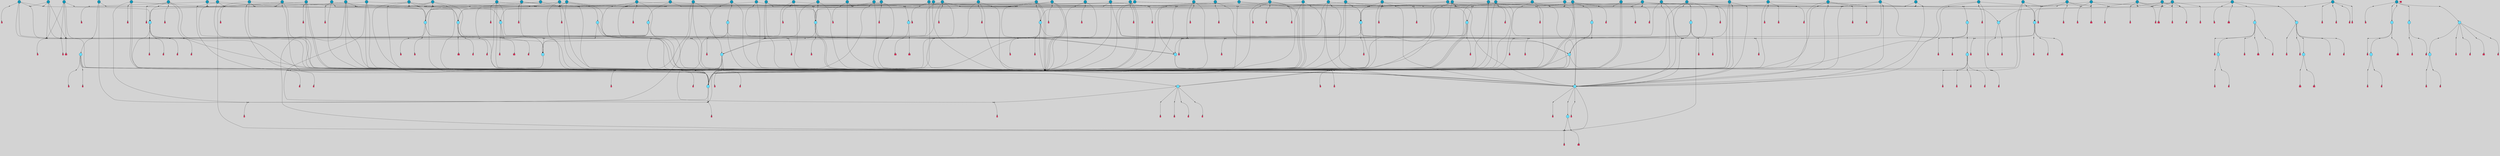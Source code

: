 // File exported with GEGELATI v1.3.1
// On the 2024-04-08 17:51:04
// With the File::TPGGraphDotExporter
digraph{
	graph[pad = "0.212, 0.055" bgcolor = lightgray]
	node[shape=circle style = filled label = ""]
		T3 [fillcolor="#66ddff"]
		T7 [fillcolor="#66ddff"]
		T9 [fillcolor="#66ddff"]
		T11 [fillcolor="#66ddff"]
		T27 [fillcolor="#66ddff"]
		T90 [fillcolor="#66ddff"]
		T111 [fillcolor="#66ddff"]
		T129 [fillcolor="#66ddff"]
		T150 [fillcolor="#1199bb"]
		T159 [fillcolor="#66ddff"]
		T193 [fillcolor="#66ddff"]
		T215 [fillcolor="#66ddff"]
		T255 [fillcolor="#66ddff"]
		T321 [fillcolor="#66ddff"]
		T322 [fillcolor="#1199bb"]
		T426 [fillcolor="#66ddff"]
		T116 [fillcolor="#1199bb"]
		T506 [fillcolor="#66ddff"]
		T522 [fillcolor="#66ddff"]
		T547 [fillcolor="#1199bb"]
		T570 [fillcolor="#1199bb"]
		T583 [fillcolor="#66ddff"]
		T593 [fillcolor="#66ddff"]
		T606 [fillcolor="#1199bb"]
		T615 [fillcolor="#1199bb"]
		T628 [fillcolor="#1199bb"]
		T640 [fillcolor="#1199bb"]
		T658 [fillcolor="#66ddff"]
		T690 [fillcolor="#66ddff"]
		T693 [fillcolor="#1199bb"]
		T695 [fillcolor="#1199bb"]
		T696 [fillcolor="#1199bb"]
		T613 [fillcolor="#1199bb"]
		T699 [fillcolor="#1199bb"]
		T700 [fillcolor="#1199bb"]
		T703 [fillcolor="#1199bb"]
		T704 [fillcolor="#1199bb"]
		T706 [fillcolor="#1199bb"]
		T708 [fillcolor="#66ddff"]
		T777 [fillcolor="#66ddff"]
		T533 [fillcolor="#1199bb"]
		T791 [fillcolor="#1199bb"]
		T815 [fillcolor="#1199bb"]
		T817 [fillcolor="#1199bb"]
		T818 [fillcolor="#1199bb"]
		T819 [fillcolor="#1199bb"]
		T820 [fillcolor="#1199bb"]
		T821 [fillcolor="#1199bb"]
		T822 [fillcolor="#1199bb"]
		T826 [fillcolor="#1199bb"]
		T827 [fillcolor="#66ddff"]
		T828 [fillcolor="#66ddff"]
		T829 [fillcolor="#66ddff"]
		T830 [fillcolor="#66ddff"]
		T831 [fillcolor="#66ddff"]
		T832 [fillcolor="#1199bb"]
		T833 [fillcolor="#66ddff"]
		T834 [fillcolor="#1199bb"]
		T655 [fillcolor="#1199bb"]
		T837 [fillcolor="#1199bb"]
		T839 [fillcolor="#1199bb"]
		T842 [fillcolor="#1199bb"]
		T844 [fillcolor="#1199bb"]
		T848 [fillcolor="#66ddff"]
		T851 [fillcolor="#1199bb"]
		T852 [fillcolor="#1199bb"]
		T853 [fillcolor="#1199bb"]
		T855 [fillcolor="#1199bb"]
		T857 [fillcolor="#1199bb"]
		T858 [fillcolor="#1199bb"]
		T859 [fillcolor="#1199bb"]
		T861 [fillcolor="#1199bb"]
		T862 [fillcolor="#1199bb"]
		T863 [fillcolor="#1199bb"]
		T864 [fillcolor="#1199bb"]
		T865 [fillcolor="#1199bb"]
		T866 [fillcolor="#1199bb"]
		T867 [fillcolor="#1199bb"]
		T868 [fillcolor="#1199bb"]
		T869 [fillcolor="#1199bb"]
		T870 [fillcolor="#1199bb"]
		T871 [fillcolor="#1199bb"]
		T872 [fillcolor="#1199bb"]
		T873 [fillcolor="#1199bb"]
		T874 [fillcolor="#1199bb"]
		T875 [fillcolor="#1199bb"]
		T877 [fillcolor="#1199bb"]
		T887 [fillcolor="#66ddff"]
		T888 [fillcolor="#66ddff"]
		T889 [fillcolor="#66ddff"]
		T890 [fillcolor="#66ddff"]
		T891 [fillcolor="#1199bb"]
		T892 [fillcolor="#66ddff"]
		T893 [fillcolor="#66ddff"]
		T894 [fillcolor="#66ddff"]
		T897 [fillcolor="#1199bb"]
		T899 [fillcolor="#1199bb"]
		T901 [fillcolor="#1199bb"]
		T903 [fillcolor="#1199bb"]
		T904 [fillcolor="#1199bb"]
		T905 [fillcolor="#1199bb"]
		T907 [fillcolor="#1199bb"]
		T909 [fillcolor="#1199bb"]
		T912 [fillcolor="#1199bb"]
		T913 [fillcolor="#1199bb"]
		T752 [fillcolor="#1199bb"]
		T914 [fillcolor="#1199bb"]
		T915 [fillcolor="#1199bb"]
		T916 [fillcolor="#1199bb"]
		T917 [fillcolor="#1199bb"]
		T918 [fillcolor="#1199bb"]
		T919 [fillcolor="#1199bb"]
		P12991 [fillcolor="#cccccc" shape=point] //6|
		I12991 [shape=box style=invis label="6|1&2|6#1|7&#92;n10|7&2|0#1|5&#92;n9|4&0|1#2|2&#92;n8|6&0|0#1|0&#92;n"]
		P12991 -> I12991[style=invis]
		A9173 [fillcolor="#ff3366" shape=box margin=0.03 width=0 height=0 label="3"]
		T3 -> P12991 -> A9173
		P12992 [fillcolor="#cccccc" shape=point] //3|
		I12992 [shape=box style=invis label="7|6&2|4#0|2&#92;n10|3&2|7#1|4&#92;n11|6&0|4#0|1&#92;n7|1&0|0#2|6&#92;n7|6&0|3#2|6&#92;n4|0&2|6#0|1&#92;n4|4&2|5#0|2&#92;n4|6&0|4#2|7&#92;n10|0&2|3#1|5&#92;n2|6&0|5#0|2&#92;n1|0&2|3#0|7&#92;n1|6&2|0#0|5&#92;n6|2&0|1#0|7&#92;n9|2&0|3#2|7&#92;n5|3&0|6#0|6&#92;n1|7&2|5#2|3&#92;n8|1&2|7#0|6&#92;n1|0&2|5#2|1&#92;n7|1&2|2#2|5&#92;n7|4&2|6#0|3&#92;n"]
		P12992 -> I12992[style=invis]
		A9174 [fillcolor="#ff3366" shape=box margin=0.03 width=0 height=0 label="4"]
		T3 -> P12992 -> A9174
		P12993 [fillcolor="#cccccc" shape=point] //-3|
		I12993 [shape=box style=invis label="1|6&2|7#0|7&#92;n10|2&0|7#1|3&#92;n9|6&2|7#2|2&#92;n5|3&0|7#0|7&#92;n1|6&2|3#0|0&#92;n2|3&2|3#2|2&#92;n5|1&2|6#0|6&#92;n"]
		P12993 -> I12993[style=invis]
		A9175 [fillcolor="#ff3366" shape=box margin=0.03 width=0 height=0 label="7"]
		T7 -> P12993 -> A9175
		P12994 [fillcolor="#cccccc" shape=point] //5|
		I12994 [shape=box style=invis label="0|5&2|3#0|1&#92;n0|6&2|1#2|4&#92;n6|2&2|6#0|7&#92;n7|4&0|3#0|1&#92;n5|4&0|7#1|6&#92;n9|1&0|5#2|2&#92;n6|3&2|3#1|7&#92;n11|7&2|4#1|6&#92;n2|5&0|1#0|0&#92;n4|7&0|0#0|2&#92;n6|2&0|6#0|0&#92;n2|1&2|6#2|4&#92;n10|0&2|0#1|0&#92;n6|6&2|4#0|6&#92;n"]
		P12994 -> I12994[style=invis]
		A9176 [fillcolor="#ff3366" shape=box margin=0.03 width=0 height=0 label="8"]
		T7 -> P12994 -> A9176
		P12995 [fillcolor="#cccccc" shape=point] //-6|
		I12995 [shape=box style=invis label="11|1&0|7#2|0&#92;n10|4&0|1#1|0&#92;n4|3&2|4#2|1&#92;n0|5&2|0#0|0&#92;n6|1&0|0#0|3&#92;n8|2&2|0#0|4&#92;n11|4&2|0#1|6&#92;n7|0&2|6#2|3&#92;n5|3&2|6#2|0&#92;n2|0&2|0#0|4&#92;n"]
		P12995 -> I12995[style=invis]
		A9177 [fillcolor="#ff3366" shape=box margin=0.03 width=0 height=0 label="9"]
		T9 -> P12995 -> A9177
		P12996 [fillcolor="#cccccc" shape=point] //2|
		I12996 [shape=box style=invis label="6|3&2|7#1|4&#92;n8|6&0|0#2|5&#92;n2|1&0|2#0|3&#92;n8|7&0|6#0|4&#92;n2|1&2|0#0|1&#92;n0|0&2|2#2|3&#92;n6|6&0|7#2|1&#92;n6|1&0|7#2|6&#92;n5|4&2|7#0|4&#92;n0|3&0|4#2|0&#92;n11|0&2|0#2|5&#92;n4|5&2|5#2|4&#92;n5|7&0|6#0|4&#92;n9|7&2|5#0|3&#92;n5|4&2|1#0|3&#92;n5|3&0|1#1|7&#92;n0|4&0|3#2|5&#92;n"]
		P12996 -> I12996[style=invis]
		A9178 [fillcolor="#ff3366" shape=box margin=0.03 width=0 height=0 label="10"]
		T9 -> P12996 -> A9178
		P12997 [fillcolor="#cccccc" shape=point] //6|
		I12997 [shape=box style=invis label="3|0&2|7#2|2&#92;n3|2&0|4#2|5&#92;n5|1&0|2#1|0&#92;n8|7&0|1#2|0&#92;n8|5&0|3#0|6&#92;n0|2&0|2#2|3&#92;n1|5&2|5#0|5&#92;n5|6&0|6#0|7&#92;n6|7&0|0#2|6&#92;n1|2&2|3#0|0&#92;n7|7&2|3#0|4&#92;n0|7&2|7#0|6&#92;n1|0&2|2#2|7&#92;n4|4&0|1#0|0&#92;n"]
		P12997 -> I12997[style=invis]
		A9179 [fillcolor="#ff3366" shape=box margin=0.03 width=0 height=0 label="11"]
		T11 -> P12997 -> A9179
		P12998 [fillcolor="#cccccc" shape=point] //-4|
		I12998 [shape=box style=invis label="4|1&0|4#2|6&#92;n1|2&2|2#2|0&#92;n1|2&2|0#0|6&#92;n8|4&2|3#2|5&#92;n5|5&2|1#1|0&#92;n"]
		P12998 -> I12998[style=invis]
		A9180 [fillcolor="#ff3366" shape=box margin=0.03 width=0 height=0 label="12"]
		T11 -> P12998 -> A9180
		P12999 [fillcolor="#cccccc" shape=point] //2|
		I12999 [shape=box style=invis label="9|1&2|3#0|1&#92;n5|2&2|0#2|4&#92;n3|6&2|5#2|7&#92;n7|0&2|5#0|4&#92;n1|2&0|3#0|5&#92;n7|3&2|7#0|0&#92;n"]
		P12999 -> I12999[style=invis]
		A9181 [fillcolor="#ff3366" shape=box margin=0.03 width=0 height=0 label="2"]
		T27 -> P12999 -> A9181
		P13000 [fillcolor="#cccccc" shape=point] //-6|
		I13000 [shape=box style=invis label="7|5&0|4#0|4&#92;n11|0&2|5#2|1&#92;n"]
		P13000 -> I13000[style=invis]
		A9182 [fillcolor="#ff3366" shape=box margin=0.03 width=0 height=0 label="3"]
		T27 -> P13000 -> A9182
		T27 -> P12992
		P13001 [fillcolor="#cccccc" shape=point] //0|
		I13001 [shape=box style=invis label="2|5&0|1#0|6&#92;n6|1&2|2#2|7&#92;n8|0&0|3#1|4&#92;n4|3&2|5#2|4&#92;n8|1&2|4#0|0&#92;n6|6&0|1#2|6&#92;n11|7&2|4#2|5&#92;n6|2&2|4#0|2&#92;n8|5&2|4#2|4&#92;n2|1&2|1#2|2&#92;n2|7&2|5#2|6&#92;n9|7&0|5#0|4&#92;n1|2&0|5#2|6&#92;n4|2&2|3#2|7&#92;n3|3&2|1#0|2&#92;n"]
		P13001 -> I13001[style=invis]
		A9183 [fillcolor="#ff3366" shape=box margin=0.03 width=0 height=0 label="5"]
		T27 -> P13001 -> A9183
		P13002 [fillcolor="#cccccc" shape=point] //0|
		I13002 [shape=box style=invis label="4|0&0|3#2|7&#92;n10|2&0|3#1|7&#92;n3|5&0|2#0|3&#92;n4|5&0|0#2|1&#92;n10|7&2|0#1|2&#92;n5|3&2|3#1|6&#92;n9|5&2|0#0|4&#92;n5|4&2|7#0|2&#92;n10|3&2|7#1|4&#92;n7|2&0|1#2|6&#92;n8|6&0|5#0|5&#92;n8|7&2|3#0|5&#92;n2|6&2|4#0|0&#92;n"]
		P13002 -> I13002[style=invis]
		A9184 [fillcolor="#ff3366" shape=box margin=0.03 width=0 height=0 label="5"]
		T27 -> P13002 -> A9184
		P13003 [fillcolor="#cccccc" shape=point] //-2|
		I13003 [shape=box style=invis label="8|4&2|1#2|5&#92;n4|1&0|7#2|1&#92;n5|7&2|3#2|2&#92;n10|4&2|5#1|7&#92;n10|0&2|6#1|3&#92;n4|5&2|7#0|6&#92;n9|5&2|4#0|4&#92;n2|4&0|5#0|7&#92;n11|1&2|4#2|6&#92;n5|6&0|7#1|2&#92;n2|7&2|7#2|6&#92;n5|2&0|5#1|5&#92;n3|0&0|6#0|2&#92;n4|0&0|4#2|4&#92;n4|4&2|6#0|7&#92;n10|6&2|0#1|4&#92;n9|7&0|3#1|4&#92;n1|4&2|6#0|3&#92;n11|5&2|6#0|3&#92;n0|3&0|5#0|1&#92;n"]
		P13003 -> I13003[style=invis]
		A9185 [fillcolor="#ff3366" shape=box margin=0.03 width=0 height=0 label="13"]
		T90 -> P13003 -> A9185
		P13004 [fillcolor="#cccccc" shape=point] //4|
		I13004 [shape=box style=invis label="7|1&2|6#1|3&#92;n10|1&0|3#1|6&#92;n8|5&2|3#2|1&#92;n11|5&0|0#2|6&#92;n4|1&0|6#0|0&#92;n11|1&0|2#0|3&#92;n2|0&2|1#0|7&#92;n"]
		P13004 -> I13004[style=invis]
		A9186 [fillcolor="#ff3366" shape=box margin=0.03 width=0 height=0 label="2"]
		T90 -> P13004 -> A9186
		P13005 [fillcolor="#cccccc" shape=point] //7|
		I13005 [shape=box style=invis label="10|3&0|1#1|4&#92;n4|6&0|0#0|2&#92;n4|5&0|6#0|0&#92;n4|3&0|6#2|1&#92;n7|0&0|3#1|2&#92;n4|7&0|6#0|5&#92;n7|6&0|7#0|6&#92;n6|6&0|0#0|3&#92;n11|1&0|4#2|5&#92;n10|2&0|3#1|2&#92;n"]
		P13005 -> I13005[style=invis]
		A9187 [fillcolor="#ff3366" shape=box margin=0.03 width=0 height=0 label="4"]
		T90 -> P13005 -> A9187
		P13006 [fillcolor="#cccccc" shape=point] //-3|
		I13006 [shape=box style=invis label="8|1&2|3#0|5&#92;n0|6&0|5#0|5&#92;n3|7&2|1#0|6&#92;n3|5&0|1#0|0&#92;n9|5&2|0#0|4&#92;n3|5&0|2#0|3&#92;n10|6&2|4#1|0&#92;n9|4&2|7#2|6&#92;n1|7&2|5#2|2&#92;n"]
		P13006 -> I13006[style=invis]
		A9188 [fillcolor="#ff3366" shape=box margin=0.03 width=0 height=0 label="5"]
		T90 -> P13006 -> A9188
		P13007 [fillcolor="#cccccc" shape=point] //-7|
		I13007 [shape=box style=invis label="3|0&2|0#0|1&#92;n1|1&0|2#0|4&#92;n11|2&0|7#1|6&#92;n9|7&0|0#0|4&#92;n3|0&0|7#0|1&#92;n9|3&2|6#2|7&#92;n5|3&0|2#2|6&#92;n6|1&2|4#2|3&#92;n5|4&2|0#1|6&#92;n1|3&0|7#0|7&#92;n"]
		P13007 -> I13007[style=invis]
		A9189 [fillcolor="#ff3366" shape=box margin=0.03 width=0 height=0 label="7"]
		T90 -> P13007 -> A9189
		P13008 [fillcolor="#cccccc" shape=point] //-5|
		I13008 [shape=box style=invis label="0|0&2|3#0|2&#92;n10|5&0|6#1|3&#92;n7|3&0|6#2|3&#92;n3|4&0|6#0|6&#92;n10|5&0|2#1|1&#92;n5|0&0|1#0|3&#92;n6|6&2|5#1|5&#92;n7|4&0|2#1|7&#92;n5|7&0|1#2|5&#92;n1|5&0|0#0|3&#92;n7|5&2|1#2|6&#92;n9|0&0|2#0|0&#92;n4|0&2|4#0|0&#92;n4|6&0|0#2|3&#92;n3|1&0|6#2|5&#92;n7|7&2|1#2|3&#92;n9|4&2|2#0|6&#92;n"]
		P13008 -> I13008[style=invis]
		T111 -> P13008 -> T9
		P13009 [fillcolor="#cccccc" shape=point] //7|
		I13009 [shape=box style=invis label="7|4&2|1#2|0&#92;n4|1&2|4#2|3&#92;n5|0&2|0#2|2&#92;n6|1&2|4#2|6&#92;n"]
		P13009 -> I13009[style=invis]
		A9190 [fillcolor="#ff3366" shape=box margin=0.03 width=0 height=0 label="9"]
		T111 -> P13009 -> A9190
		P13010 [fillcolor="#cccccc" shape=point] //2|
		I13010 [shape=box style=invis label="3|0&2|0#0|1&#92;n11|2&0|7#1|6&#92;n8|7&2|4#0|5&#92;n5|3&0|2#2|6&#92;n4|4&2|4#2|6&#92;n3|0&0|7#0|1&#92;n2|7&2|2#2|5&#92;n9|3&2|6#2|7&#92;n7|7&0|0#0|4&#92;n6|1&2|4#1|3&#92;n5|4&2|0#1|6&#92;n1|3&0|7#0|4&#92;n"]
		P13010 -> I13010[style=invis]
		A9191 [fillcolor="#ff3366" shape=box margin=0.03 width=0 height=0 label="7"]
		T111 -> P13010 -> A9191
		T111 -> P12995
		P13011 [fillcolor="#cccccc" shape=point] //8|
		I13011 [shape=box style=invis label="9|0&0|1#2|0&#92;n10|1&2|5#1|4&#92;n8|2&2|6#0|4&#92;n2|4&2|5#2|3&#92;n4|2&2|2#0|2&#92;n7|5&0|2#0|0&#92;n8|2&2|1#1|3&#92;n8|7&0|7#2|1&#92;n1|1&0|0#0|7&#92;n5|6&2|5#1|0&#92;n6|6&2|5#0|0&#92;n11|4&0|3#2|6&#92;n4|2&2|4#0|7&#92;n5|6&0|1#2|0&#92;n11|3&0|2#0|7&#92;n"]
		P13011 -> I13011[style=invis]
		A9192 [fillcolor="#ff3366" shape=box margin=0.03 width=0 height=0 label="6"]
		T129 -> P13011 -> A9192
		P13012 [fillcolor="#cccccc" shape=point] //5|
		I13012 [shape=box style=invis label="3|0&2|0#0|1&#92;n3|0&0|7#0|1&#92;n5|3&0|2#2|6&#92;n4|4&2|4#2|6&#92;n11|2&0|7#1|6&#92;n2|7&2|2#2|5&#92;n9|3&2|6#2|7&#92;n7|7&0|0#0|4&#92;n6|1&2|4#2|3&#92;n5|4&2|0#1|6&#92;n1|3&0|7#0|4&#92;n"]
		P13012 -> I13012[style=invis]
		A9193 [fillcolor="#ff3366" shape=box margin=0.03 width=0 height=0 label="7"]
		T129 -> P13012 -> A9193
		P13013 [fillcolor="#cccccc" shape=point] //10|
		I13013 [shape=box style=invis label="4|5&2|7#2|1&#92;n1|7&2|3#0|6&#92;n3|5&2|2#0|3&#92;n10|3&0|7#1|4&#92;n7|1&0|4#2|6&#92;n10|2&0|3#1|7&#92;n9|5&2|0#0|4&#92;n4|0&0|3#2|7&#92;n11|4&2|6#1|2&#92;n5|4&2|7#0|2&#92;n2|6&2|4#0|0&#92;n6|5&0|7#2|1&#92;n5|3&2|3#1|6&#92;n10|7&2|0#1|2&#92;n"]
		P13013 -> I13013[style=invis]
		A9194 [fillcolor="#ff3366" shape=box margin=0.03 width=0 height=0 label="5"]
		T129 -> P13013 -> A9194
		P13014 [fillcolor="#cccccc" shape=point] //5|
		I13014 [shape=box style=invis label="9|4&2|3#1|3&#92;n0|4&2|4#0|5&#92;n6|1&2|6#2|5&#92;n4|0&0|5#2|0&#92;n"]
		P13014 -> I13014[style=invis]
		A9195 [fillcolor="#ff3366" shape=box margin=0.03 width=0 height=0 label="7"]
		T129 -> P13014 -> A9195
		P13015 [fillcolor="#cccccc" shape=point] //6|
		I13015 [shape=box style=invis label="9|4&2|7#0|6&#92;n8|4&0|1#1|0&#92;n1|3&0|0#2|1&#92;n2|4&0|6#2|2&#92;n5|1&2|5#0|7&#92;n3|0&0|3#2|6&#92;n2|2&2|6#0|2&#92;n8|4&0|4#2|2&#92;n5|1&2|4#0|3&#92;n9|4&0|6#0|6&#92;n5|0&2|2#1|5&#92;n11|7&0|0#1|1&#92;n0|4&0|3#0|3&#92;n7|7&2|4#2|5&#92;n1|5&0|1#2|1&#92;n"]
		P13015 -> I13015[style=invis]
		A9196 [fillcolor="#ff3366" shape=box margin=0.03 width=0 height=0 label="1"]
		T129 -> P13015 -> A9196
		P13016 [fillcolor="#cccccc" shape=point] //-3|
		I13016 [shape=box style=invis label="2|6&0|0#0|7&#92;n9|6&2|0#0|6&#92;n3|0&0|5#0|1&#92;n5|5&0|4#0|3&#92;n6|1&2|4#2|3&#92;n2|7&2|2#2|5&#92;n5|3&0|2#2|6&#92;n7|7&0|0#0|4&#92;n5|4&2|0#1|6&#92;n9|3&2|6#2|7&#92;n1|3&0|7#0|4&#92;n"]
		P13016 -> I13016[style=invis]
		A9197 [fillcolor="#ff3366" shape=box margin=0.03 width=0 height=0 label="7"]
		T150 -> P13016 -> A9197
		P13017 [fillcolor="#cccccc" shape=point] //4|
		I13017 [shape=box style=invis label="6|0&0|7#1|0&#92;n8|6&2|6#2|7&#92;n"]
		P13017 -> I13017[style=invis]
		A9198 [fillcolor="#ff3366" shape=box margin=0.03 width=0 height=0 label="3"]
		T150 -> P13017 -> A9198
		P13018 [fillcolor="#cccccc" shape=point] //0|
		I13018 [shape=box style=invis label="2|5&0|1#0|6&#92;n6|1&2|2#2|7&#92;n8|0&0|3#1|4&#92;n11|7&2|4#2|5&#92;n8|1&2|4#0|0&#92;n6|6&0|1#2|6&#92;n7|0&2|4#1|0&#92;n4|1&2|5#2|4&#92;n6|2&2|4#0|2&#92;n8|5&2|4#2|4&#92;n2|1&2|1#2|2&#92;n2|7&2|5#2|6&#92;n9|7&0|5#0|4&#92;n1|2&0|5#2|6&#92;n4|2&2|3#2|7&#92;n3|3&2|1#0|2&#92;n"]
		P13018 -> I13018[style=invis]
		A9199 [fillcolor="#ff3366" shape=box margin=0.03 width=0 height=0 label="5"]
		T150 -> P13018 -> A9199
		P13019 [fillcolor="#cccccc" shape=point] //-8|
		I13019 [shape=box style=invis label="7|5&0|4#2|4&#92;n"]
		P13019 -> I13019[style=invis]
		A9200 [fillcolor="#ff3366" shape=box margin=0.03 width=0 height=0 label="3"]
		T150 -> P13019 -> A9200
		P13020 [fillcolor="#cccccc" shape=point] //7|
		I13020 [shape=box style=invis label="1|6&2|7#0|7&#92;n9|6&2|7#2|2&#92;n10|2&0|7#1|0&#92;n1|6&2|3#0|0&#92;n5|0&2|2#1|1&#92;n2|3&2|3#2|2&#92;n5|1&2|6#0|6&#92;n"]
		P13020 -> I13020[style=invis]
		T150 -> P13020 -> T90
		P13021 [fillcolor="#cccccc" shape=point] //7|
		I13021 [shape=box style=invis label="7|0&2|1#2|0&#92;n9|7&2|1#1|7&#92;n8|2&0|1#1|0&#92;n6|6&0|2#1|1&#92;n2|2&0|5#0|0&#92;n5|7&0|0#2|1&#92;n5|1&2|5#1|5&#92;n4|7&2|4#2|3&#92;n10|5&2|2#1|5&#92;n1|3&2|2#2|0&#92;n10|2&2|6#1|5&#92;n"]
		P13021 -> I13021[style=invis]
		A9201 [fillcolor="#ff3366" shape=box margin=0.03 width=0 height=0 label="1"]
		T159 -> P13021 -> A9201
		P13022 [fillcolor="#cccccc" shape=point] //7|
		I13022 [shape=box style=invis label="7|4&2|7#0|4&#92;n4|6&0|1#2|5&#92;n2|1&2|3#0|0&#92;n4|3&2|0#0|1&#92;n0|0&2|7#2|7&#92;n7|7&0|5#2|3&#92;n5|0&2|1#2|2&#92;n10|0&0|4#1|2&#92;n4|4&0|7#0|0&#92;n6|7&0|2#0|1&#92;n1|4&2|5#0|4&#92;n"]
		P13022 -> I13022[style=invis]
		A9202 [fillcolor="#ff3366" shape=box margin=0.03 width=0 height=0 label="0"]
		T159 -> P13022 -> A9202
		P13023 [fillcolor="#cccccc" shape=point] //5|
		I13023 [shape=box style=invis label="0|5&2|3#0|1&#92;n0|6&2|1#2|4&#92;n6|2&2|6#0|7&#92;n9|0&2|7#1|1&#92;n7|4&0|3#0|1&#92;n11|7&2|4#1|6&#92;n9|1&0|5#2|2&#92;n5|4&0|7#1|6&#92;n2|5&0|1#0|0&#92;n4|7&0|0#0|2&#92;n6|2&0|6#0|0&#92;n2|1&2|6#2|4&#92;n10|0&0|0#1|0&#92;n6|6&2|4#0|6&#92;n"]
		P13023 -> I13023[style=invis]
		T159 -> P13023 -> T129
		P13024 [fillcolor="#cccccc" shape=point] //-2|
		I13024 [shape=box style=invis label="1|0&0|3#0|3&#92;n2|7&0|4#0|4&#92;n11|6&2|1#1|4&#92;n6|1&2|5#0|0&#92;n2|0&2|0#0|6&#92;n1|3&2|1#0|4&#92;n"]
		P13024 -> I13024[style=invis]
		A9203 [fillcolor="#ff3366" shape=box margin=0.03 width=0 height=0 label="2"]
		T193 -> P13024 -> A9203
		P13025 [fillcolor="#cccccc" shape=point] //3|
		I13025 [shape=box style=invis label="5|4&2|7#0|4&#92;n0|4&0|3#2|5&#92;n8|6&0|0#2|5&#92;n2|1&0|2#0|3&#92;n9|7&0|6#0|4&#92;n0|0&2|2#2|3&#92;n6|6&0|7#2|1&#92;n6|1&0|7#2|6&#92;n0|3&0|4#2|0&#92;n11|0&2|0#2|5&#92;n4|5&2|5#2|4&#92;n5|3&0|1#1|7&#92;n9|7&2|2#0|3&#92;n5|4&2|1#0|3&#92;n5|0&0|6#0|4&#92;n0|0&0|1#2|0&#92;n"]
		P13025 -> I13025[style=invis]
		A9204 [fillcolor="#ff3366" shape=box margin=0.03 width=0 height=0 label="10"]
		T193 -> P13025 -> A9204
		P13026 [fillcolor="#cccccc" shape=point] //-1|
		I13026 [shape=box style=invis label="1|7&2|1#0|6&#92;n8|1&2|3#0|5&#92;n10|6&2|7#1|0&#92;n1|7&2|5#0|2&#92;n0|3&0|3#2|2&#92;n3|5&0|1#0|0&#92;n3|5&0|2#0|3&#92;n1|5&2|0#0|4&#92;n5|7&2|2#2|5&#92;n4|0&2|3#0|3&#92;n"]
		P13026 -> I13026[style=invis]
		T193 -> P13026 -> T3
		P13027 [fillcolor="#cccccc" shape=point] //10|
		I13027 [shape=box style=invis label="6|1&2|4#2|3&#92;n3|0&0|7#0|1&#92;n5|3&0|2#2|6&#92;n4|4&0|4#2|6&#92;n5|4&2|0#1|6&#92;n10|5&0|6#1|5&#92;n2|5&2|1#2|2&#92;n1|3&0|7#0|4&#92;n3|0&2|0#0|1&#92;n11|2&0|5#1|6&#92;n9|3&2|6#2|7&#92;n7|7&0|0#0|4&#92;n"]
		P13027 -> I13027[style=invis]
		A9205 [fillcolor="#ff3366" shape=box margin=0.03 width=0 height=0 label="7"]
		T193 -> P13027 -> A9205
		P13028 [fillcolor="#cccccc" shape=point] //-1|
		I13028 [shape=box style=invis label="11|7&2|0#1|7&#92;n1|5&2|4#2|4&#92;n4|3&0|1#0|5&#92;n1|6&0|0#0|4&#92;n8|6&2|4#0|0&#92;n4|0&0|0#0|5&#92;n10|4&2|0#1|0&#92;n9|6&2|5#1|3&#92;n0|7&2|1#0|5&#92;n0|6&2|3#2|0&#92;n4|4&0|5#0|1&#92;n"]
		P13028 -> I13028[style=invis]
		A9206 [fillcolor="#ff3366" shape=box margin=0.03 width=0 height=0 label="12"]
		T215 -> P13028 -> A9206
		P13029 [fillcolor="#cccccc" shape=point] //1|
		I13029 [shape=box style=invis label="9|3&0|0#1|1&#92;n4|6&0|5#0|7&#92;n3|6&0|0#2|0&#92;n6|2&2|5#1|4&#92;n8|7&0|7#0|0&#92;n5|0&2|6#0|6&#92;n"]
		P13029 -> I13029[style=invis]
		A9207 [fillcolor="#ff3366" shape=box margin=0.03 width=0 height=0 label="5"]
		T215 -> P13029 -> A9207
		P13030 [fillcolor="#cccccc" shape=point] //5|
		I13030 [shape=box style=invis label="4|4&0|6#2|1&#92;n7|6&0|1#1|4&#92;n6|2&0|7#1|3&#92;n9|1&2|6#0|7&#92;n1|6&2|3#0|0&#92;n2|3&2|3#2|2&#92;n1|0&2|7#2|7&#92;n10|3&0|7#1|7&#92;n"]
		P13030 -> I13030[style=invis]
		A9208 [fillcolor="#ff3366" shape=box margin=0.03 width=0 height=0 label="7"]
		T215 -> P13030 -> A9208
		T255 -> P13026
		P13031 [fillcolor="#cccccc" shape=point] //-9|
		I13031 [shape=box style=invis label="7|1&0|0#2|6&#92;n1|6&0|4#2|7&#92;n7|6&2|4#0|2&#92;n10|7&2|1#1|3&#92;n7|6&0|3#2|6&#92;n4|0&2|2#2|1&#92;n1|0&0|5#2|3&#92;n6|1&2|6#1|1&#92;n7|4&2|6#1|0&#92;n9|5&0|1#0|2&#92;n9|2&0|3#0|7&#92;n6|0&2|7#0|6&#92;n10|5&2|3#1|5&#92;n10|0&2|7#1|4&#92;n1|0&2|3#0|7&#92;n5|2&0|6#0|6&#92;n2|6&0|1#0|2&#92;n7|4&2|5#0|3&#92;n3|6&2|4#0|5&#92;n1|6&2|0#0|5&#92;n"]
		P13031 -> I13031[style=invis]
		A9209 [fillcolor="#ff3366" shape=box margin=0.03 width=0 height=0 label="4"]
		T255 -> P13031 -> A9209
		P13032 [fillcolor="#cccccc" shape=point] //7|
		I13032 [shape=box style=invis label="9|6&2|6#1|3&#92;n9|7&2|0#1|7&#92;n3|0&2|0#0|0&#92;n1|6&0|0#0|4&#92;n7|4&0|3#0|1&#92;n"]
		P13032 -> I13032[style=invis]
		A9210 [fillcolor="#ff3366" shape=box margin=0.03 width=0 height=0 label="12"]
		T255 -> P13032 -> A9210
		P13033 [fillcolor="#cccccc" shape=point] //-9|
		I13033 [shape=box style=invis label="11|5&0|0#2|6&#92;n8|5&2|3#2|1&#92;n7|1&0|6#1|3&#92;n11|4&0|2#0|1&#92;n9|0&2|7#1|6&#92;n10|1&0|3#1|6&#92;n0|3&0|4#2|5&#92;n5|7&2|3#1|6&#92;n2|0&2|1#0|7&#92;n"]
		P13033 -> I13033[style=invis]
		A9211 [fillcolor="#ff3366" shape=box margin=0.03 width=0 height=0 label="2"]
		T255 -> P13033 -> A9211
		P13034 [fillcolor="#cccccc" shape=point] //-7|
		I13034 [shape=box style=invis label="9|1&2|7#2|1&#92;n7|0&2|0#2|7&#92;n2|3&2|3#2|2&#92;n8|5&2|1#0|3&#92;n5|5&0|7#0|1&#92;n1|6&2|7#0|7&#92;n10|2&0|7#1|3&#92;n6|4&2|2#2|4&#92;n0|6&2|5#0|2&#92;n"]
		P13034 -> I13034[style=invis]
		A9212 [fillcolor="#ff3366" shape=box margin=0.03 width=0 height=0 label="7"]
		T255 -> P13034 -> A9212
		P13035 [fillcolor="#cccccc" shape=point] //-7|
		I13035 [shape=box style=invis label="9|1&2|7#2|1&#92;n7|0&2|0#2|7&#92;n2|3&2|3#2|2&#92;n8|5&2|1#0|3&#92;n5|5&0|7#0|1&#92;n1|6&2|7#0|7&#92;n10|2&0|7#1|3&#92;n6|4&2|2#2|4&#92;n0|6&2|5#0|2&#92;n"]
		P13035 -> I13035[style=invis]
		A9213 [fillcolor="#ff3366" shape=box margin=0.03 width=0 height=0 label="7"]
		T322 -> P13035 -> A9213
		P13036 [fillcolor="#cccccc" shape=point] //-9|
		I13036 [shape=box style=invis label="11|5&0|0#2|6&#92;n8|5&2|3#2|1&#92;n7|1&0|6#1|3&#92;n11|4&0|2#0|1&#92;n9|0&2|7#1|6&#92;n10|1&0|3#1|6&#92;n0|3&0|4#2|5&#92;n5|7&2|3#1|6&#92;n2|0&2|1#0|7&#92;n"]
		P13036 -> I13036[style=invis]
		A9214 [fillcolor="#ff3366" shape=box margin=0.03 width=0 height=0 label="2"]
		T322 -> P13036 -> A9214
		P13037 [fillcolor="#cccccc" shape=point] //-9|
		I13037 [shape=box style=invis label="7|1&0|0#2|6&#92;n1|6&0|4#2|7&#92;n7|6&2|4#0|2&#92;n10|7&2|1#1|3&#92;n7|6&0|3#2|6&#92;n4|0&2|2#2|1&#92;n1|0&0|5#2|3&#92;n6|1&2|6#1|1&#92;n7|4&2|6#1|0&#92;n9|5&0|1#0|2&#92;n9|2&0|3#0|7&#92;n6|0&2|7#0|6&#92;n10|5&2|3#1|5&#92;n10|0&2|7#1|4&#92;n1|0&2|3#0|7&#92;n5|2&0|6#0|6&#92;n2|6&0|1#0|2&#92;n7|4&2|5#0|3&#92;n3|6&2|4#0|5&#92;n1|6&2|0#0|5&#92;n"]
		P13037 -> I13037[style=invis]
		A9215 [fillcolor="#ff3366" shape=box margin=0.03 width=0 height=0 label="4"]
		T322 -> P13037 -> A9215
		P13038 [fillcolor="#cccccc" shape=point] //3|
		I13038 [shape=box style=invis label="7|6&2|4#0|2&#92;n10|3&2|7#1|4&#92;n11|6&0|4#0|1&#92;n7|1&0|0#2|6&#92;n7|6&0|3#2|6&#92;n4|0&2|6#0|1&#92;n4|4&2|5#0|2&#92;n4|6&0|4#2|7&#92;n10|0&2|3#1|5&#92;n2|6&0|5#0|2&#92;n1|0&2|3#0|7&#92;n1|6&2|0#0|5&#92;n6|2&0|1#0|7&#92;n9|2&0|3#2|7&#92;n5|3&0|6#0|6&#92;n1|7&2|5#2|3&#92;n8|1&2|7#0|6&#92;n1|0&2|5#2|1&#92;n7|1&2|2#2|5&#92;n7|4&2|6#0|3&#92;n"]
		P13038 -> I13038[style=invis]
		A9216 [fillcolor="#ff3366" shape=box margin=0.03 width=0 height=0 label="4"]
		T321 -> P13038 -> A9216
		P13039 [fillcolor="#cccccc" shape=point] //6|
		I13039 [shape=box style=invis label="6|1&2|6#1|7&#92;n10|7&2|0#1|5&#92;n9|4&0|1#2|2&#92;n8|6&0|0#1|0&#92;n"]
		P13039 -> I13039[style=invis]
		A9217 [fillcolor="#ff3366" shape=box margin=0.03 width=0 height=0 label="3"]
		T321 -> P13039 -> A9217
		P13040 [fillcolor="#cccccc" shape=point] //7|
		I13040 [shape=box style=invis label="9|6&2|6#1|3&#92;n9|7&2|0#1|7&#92;n3|0&2|0#0|0&#92;n1|6&0|0#0|4&#92;n7|4&0|3#0|1&#92;n"]
		P13040 -> I13040[style=invis]
		A9218 [fillcolor="#ff3366" shape=box margin=0.03 width=0 height=0 label="12"]
		T322 -> P13040 -> A9218
		P13041 [fillcolor="#cccccc" shape=point] //-1|
		I13041 [shape=box style=invis label="1|7&2|1#0|6&#92;n8|1&2|3#0|5&#92;n10|6&2|7#1|0&#92;n1|7&2|5#0|2&#92;n0|3&0|3#2|2&#92;n3|5&0|1#0|0&#92;n3|5&0|2#0|3&#92;n1|5&2|0#0|4&#92;n5|7&2|2#2|5&#92;n4|0&2|3#0|3&#92;n"]
		P13041 -> I13041[style=invis]
		T322 -> P13041 -> T321
		T426 -> P12994
		P13042 [fillcolor="#cccccc" shape=point] //-5|
		I13042 [shape=box style=invis label="10|6&2|5#1|6&#92;n9|3&0|1#1|7&#92;n2|4&0|1#0|1&#92;n11|3&0|7#1|6&#92;n5|1&0|6#2|7&#92;n8|0&0|0#0|1&#92;n0|6&0|7#0|4&#92;n6|7&2|6#2|6&#92;n11|0&2|3#0|5&#92;n"]
		P13042 -> I13042[style=invis]
		T426 -> P13042 -> T7
		P13043 [fillcolor="#cccccc" shape=point] //-7|
		I13043 [shape=box style=invis label="6|4&2|6#1|0&#92;n2|6&0|2#0|0&#92;n9|4&2|6#2|1&#92;n11|5&0|1#0|1&#92;n5|5&0|0#0|1&#92;n4|6&0|7#0|5&#92;n1|0&2|4#2|2&#92;n3|4&0|2#0|5&#92;n0|4&2|6#0|0&#92;n10|1&0|0#1|0&#92;n7|0&2|0#2|2&#92;n1|2&2|5#2|2&#92;n1|4&0|1#0|7&#92;n9|0&0|6#1|2&#92;n10|3&0|4#1|2&#92;n3|3&2|2#0|7&#92;n1|6&2|0#0|0&#92;n3|2&0|1#2|2&#92;n"]
		P13043 -> I13043[style=invis]
		A9219 [fillcolor="#ff3366" shape=box margin=0.03 width=0 height=0 label="1"]
		T426 -> P13043 -> A9219
		P13044 [fillcolor="#cccccc" shape=point] //-4|
		I13044 [shape=box style=invis label="0|6&2|7#2|4&#92;n4|4&0|4#2|6&#92;n3|0&0|7#0|1&#92;n5|3&0|2#2|6&#92;n1|3&0|7#0|1&#92;n5|4&2|0#1|6&#92;n10|5&0|6#1|5&#92;n2|5&2|1#2|2&#92;n6|1&2|4#2|3&#92;n3|0&2|2#0|1&#92;n11|2&0|5#1|6&#92;n9|3&2|6#2|7&#92;n7|7&0|0#0|4&#92;n8|1&0|1#1|5&#92;n"]
		P13044 -> I13044[style=invis]
		A9220 [fillcolor="#ff3366" shape=box margin=0.03 width=0 height=0 label="7"]
		T426 -> P13044 -> A9220
		P13045 [fillcolor="#cccccc" shape=point] //9|
		I13045 [shape=box style=invis label="11|0&2|0#1|1&#92;n3|6&0|6#0|0&#92;n1|4&0|0#2|4&#92;n7|5&2|2#1|3&#92;n11|7&2|6#1|7&#92;n5|2&0|6#1|5&#92;n9|5&0|6#0|3&#92;n2|2&2|7#0|5&#92;n9|3&2|2#2|0&#92;n11|0&2|7#0|1&#92;n1|1&2|0#0|1&#92;n6|6&0|6#1|2&#92;n9|7&0|1#0|3&#92;n2|0&2|4#2|5&#92;n2|4&2|2#0|0&#92;n6|1&2|1#1|7&#92;n10|7&2|5#1|6&#92;n11|5&2|7#2|4&#92;n"]
		P13045 -> I13045[style=invis]
		A9221 [fillcolor="#ff3366" shape=box margin=0.03 width=0 height=0 label="1"]
		T426 -> P13045 -> A9221
		P13046 [fillcolor="#cccccc" shape=point] //-1|
		I13046 [shape=box style=invis label="0|0&2|3#0|3&#92;n8|1&2|3#0|5&#92;n10|6&2|7#1|0&#92;n3|5&0|6#2|1&#92;n1|7&2|5#0|2&#92;n0|3&0|3#2|2&#92;n3|5&0|1#0|0&#92;n3|5&0|2#0|3&#92;n1|5&2|0#0|4&#92;n5|7&2|2#2|5&#92;n1|7&2|1#0|6&#92;n"]
		P13046 -> I13046[style=invis]
		T116 -> P13046 -> T3
		T116 -> P13032
		T116 -> P13033
		T116 -> P13034
		P13047 [fillcolor="#cccccc" shape=point] //-4|
		I13047 [shape=box style=invis label="0|4&0|0#2|7&#92;n8|5&2|4#2|4&#92;n4|3&2|5#2|4&#92;n11|7&2|2#2|5&#92;n6|5&2|2#2|7&#92;n3|2&0|7#0|7&#92;n3|3&2|1#0|3&#92;n2|6&0|3#2|5&#92;n0|1&2|6#2|2&#92;n8|2&0|0#1|6&#92;n0|7&0|5#0|4&#92;n9|5&0|3#2|7&#92;n2|7&2|5#2|6&#92;n9|0&2|0#0|1&#92;n1|2&2|4#0|2&#92;n"]
		P13047 -> I13047[style=invis]
		T116 -> P13047 -> T27
		P13048 [fillcolor="#cccccc" shape=point] //-1|
		I13048 [shape=box style=invis label="2|0&0|4#2|2&#92;n8|6&2|3#0|5&#92;n6|3&2|6#2|2&#92;n5|1&0|6#1|6&#92;n7|1&0|7#1|6&#92;n6|6&0|2#2|6&#92;n5|1&0|7#1|6&#92;n1|3&2|1#2|7&#92;n1|6&2|3#0|0&#92;n8|0&0|3#0|7&#92;n2|6&0|7#2|7&#92;n1|1&2|4#2|2&#92;n5|3&0|7#1|5&#92;n5|5&0|6#1|4&#92;n"]
		P13048 -> I13048[style=invis]
		A9222 [fillcolor="#ff3366" shape=box margin=0.03 width=0 height=0 label="7"]
		T506 -> P13048 -> A9222
		P13049 [fillcolor="#cccccc" shape=point] //1|
		I13049 [shape=box style=invis label="2|6&0|1#2|6&#92;n8|1&2|4#0|0&#92;n7|2&2|3#2|2&#92;n8|0&0|3#1|6&#92;n0|3&0|0#2|4&#92;n2|5&2|4#2|4&#92;n6|6&0|1#2|6&#92;n11|7&2|4#2|5&#92;n2|0&2|5#2|6&#92;n1|2&0|5#2|6&#92;n4|3&2|5#2|4&#92;n2|0&2|1#2|2&#92;n4|7&0|5#0|4&#92;n2|0&0|5#0|0&#92;n8|4&2|3#2|7&#92;n"]
		P13049 -> I13049[style=invis]
		T506 -> P13049 -> T111
		P13050 [fillcolor="#cccccc" shape=point] //5|
		I13050 [shape=box style=invis label="6|7&0|4#1|5&#92;n11|4&2|0#1|6&#92;n5|3&2|6#2|0&#92;n10|2&2|2#1|4&#92;n2|2&2|2#0|3&#92;n2|0&2|0#0|4&#92;n11|1&0|7#2|0&#92;n11|0&2|0#0|0&#92;n3|2&0|3#2|2&#92;n10|1&2|6#1|1&#92;n7|0&2|6#2|4&#92;n"]
		P13050 -> I13050[style=invis]
		A9223 [fillcolor="#ff3366" shape=box margin=0.03 width=0 height=0 label="9"]
		T506 -> P13050 -> A9223
		P13051 [fillcolor="#cccccc" shape=point] //8|
		I13051 [shape=box style=invis label="2|1&2|0#0|5&#92;n0|0&2|6#0|0&#92;n2|7&0|4#0|4&#92;n"]
		P13051 -> I13051[style=invis]
		A9224 [fillcolor="#ff3366" shape=box margin=0.03 width=0 height=0 label="2"]
		T506 -> P13051 -> A9224
		P13052 [fillcolor="#cccccc" shape=point] //-8|
		I13052 [shape=box style=invis label="1|1&2|7#2|5&#92;n10|1&2|7#1|7&#92;n5|2&0|0#2|4&#92;n7|6&0|0#2|6&#92;n3|0&0|7#0|3&#92;n"]
		P13052 -> I13052[style=invis]
		A9225 [fillcolor="#ff3366" shape=box margin=0.03 width=0 height=0 label="2"]
		T506 -> P13052 -> A9225
		P13053 [fillcolor="#cccccc" shape=point] //-7|
		I13053 [shape=box style=invis label="7|4&2|7#0|0&#92;n8|7&2|6#2|5&#92;n4|3&2|0#2|1&#92;n5|7&0|4#2|6&#92;n4|5&0|1#2|6&#92;n7|7&0|4#0|6&#92;n8|0&0|4#1|0&#92;n6|7&0|2#0|3&#92;n8|4&0|7#2|1&#92;n10|3&0|3#1|2&#92;n0|0&2|7#0|7&#92;n2|0&0|0#2|6&#92;n5|3&0|0#1|5&#92;n"]
		P13053 -> I13053[style=invis]
		A9226 [fillcolor="#ff3366" shape=box margin=0.03 width=0 height=0 label="0"]
		T522 -> P13053 -> A9226
		P13054 [fillcolor="#cccccc" shape=point] //3|
		I13054 [shape=box style=invis label="8|2&2|7#1|7&#92;n10|7&0|7#1|6&#92;n0|3&0|0#2|3&#92;n9|7&2|6#0|3&#92;n4|4&2|1#0|1&#92;n5|6&2|0#1|4&#92;n4|5&0|1#0|2&#92;n0|0&2|0#0|5&#92;n6|1&0|7#0|6&#92;n"]
		P13054 -> I13054[style=invis]
		A9227 [fillcolor="#ff3366" shape=box margin=0.03 width=0 height=0 label="0"]
		T522 -> P13054 -> A9227
		P13055 [fillcolor="#cccccc" shape=point] //-3|
		I13055 [shape=box style=invis label="2|6&0|1#0|6&#92;n8|3&0|5#1|0&#92;n6|1&2|2#2|7&#92;n8|5&2|7#2|5&#92;n2|7&2|5#2|6&#92;n4|3&2|5#2|4&#92;n6|6&0|1#2|6&#92;n11|7&0|4#2|5&#92;n4|4&0|4#0|6&#92;n7|2&2|5#2|2&#92;n1|7&0|4#0|1&#92;n9|7&0|5#0|4&#92;n8|1&2|4#0|0&#92;n4|2&2|3#2|7&#92;n2|0&2|1#2|2&#92;n3|6&0|6#0|3&#92;n8|0&0|3#1|6&#92;n3|3&2|1#0|2&#92;n5|6&0|0#1|0&#92;n"]
		P13055 -> I13055[style=invis]
		T522 -> P13055 -> T111
		P13056 [fillcolor="#cccccc" shape=point] //-5|
		I13056 [shape=box style=invis label="11|4&2|6#1|2&#92;n6|2&0|5#2|1&#92;n6|5&0|7#2|1&#92;n10|4&0|3#1|7&#92;n11|0&0|2#0|3&#92;n7|1&0|4#0|6&#92;n6|4&2|5#0|5&#92;n1|7&2|3#0|6&#92;n5|3&2|0#1|6&#92;n4|0&0|4#0|7&#92;n5|4&2|7#0|2&#92;n10|2&2|1#1|1&#92;n9|3&0|5#1|5&#92;n4|5&2|7#2|1&#92;n2|6&2|4#0|0&#92;n9|1&2|2#0|2&#92;n9|5&0|0#0|4&#92;n"]
		P13056 -> I13056[style=invis]
		T522 -> P13056 -> T7
		P13057 [fillcolor="#cccccc" shape=point] //6|
		I13057 [shape=box style=invis label="2|6&0|1#0|6&#92;n6|1&2|2#2|7&#92;n7|2&2|5#2|2&#92;n2|7&2|5#2|6&#92;n4|3&2|5#2|4&#92;n8|5&2|4#2|4&#92;n6|6&0|1#2|6&#92;n11|7&2|4#2|5&#92;n6|2&2|4#0|2&#92;n8|5&2|7#2|5&#92;n8|0&0|3#1|6&#92;n2|0&2|1#2|2&#92;n8|1&2|4#0|0&#92;n9|7&0|5#0|4&#92;n3|6&0|6#0|3&#92;n1|2&0|5#2|6&#92;n4|2&2|3#2|7&#92;n3|3&2|1#0|2&#92;n"]
		P13057 -> I13057[style=invis]
		T547 -> P13057 -> T111
		T547 -> P12994
		P13058 [fillcolor="#cccccc" shape=point] //10|
		I13058 [shape=box style=invis label="10|2&0|7#1|3&#92;n1|0&2|1#0|1&#92;n5|1&2|7#0|7&#92;n2|3&2|3#2|2&#92;n0|0&2|7#2|2&#92;n"]
		P13058 -> I13058[style=invis]
		A9228 [fillcolor="#ff3366" shape=box margin=0.03 width=0 height=0 label="7"]
		T547 -> P13058 -> A9228
		P13059 [fillcolor="#cccccc" shape=point] //-2|
		I13059 [shape=box style=invis label="2|2&2|1#0|6&#92;n5|1&0|5#2|1&#92;n11|7&2|2#2|1&#92;n8|7&2|1#2|0&#92;n2|5&0|0#0|6&#92;n2|4&0|4#2|3&#92;n11|3&2|3#1|7&#92;n1|4&2|5#0|6&#92;n8|0&2|0#1|0&#92;n8|0&0|0#0|6&#92;n6|0&0|6#0|4&#92;n11|4&0|5#0|6&#92;n2|6&0|5#0|3&#92;n0|2&2|1#0|1&#92;n5|6&0|0#0|2&#92;n"]
		P13059 -> I13059[style=invis]
		T547 -> P13059 -> T3
		P13060 [fillcolor="#cccccc" shape=point] //5|
		I13060 [shape=box style=invis label="6|2&2|6#0|7&#92;n0|6&0|1#2|4&#92;n0|5&2|3#0|1&#92;n7|4&0|3#0|1&#92;n5|4&0|7#1|6&#92;n8|3&2|3#1|7&#92;n6|2&0|6#0|0&#92;n7|6&0|6#0|3&#92;n11|7&2|4#1|6&#92;n2|5&2|1#0|0&#92;n4|0&0|0#0|2&#92;n6|5&0|2#2|0&#92;n6|6&2|4#0|6&#92;n10|0&2|0#1|0&#92;n2|1&2|6#2|4&#92;n"]
		P13060 -> I13060[style=invis]
		A9229 [fillcolor="#ff3366" shape=box margin=0.03 width=0 height=0 label="8"]
		T547 -> P13060 -> A9229
		P13061 [fillcolor="#cccccc" shape=point] //-2|
		I13061 [shape=box style=invis label="9|1&2|7#2|1&#92;n10|2&2|2#1|6&#92;n7|0&2|6#2|7&#92;n10|2&0|7#1|3&#92;n2|3&2|3#2|2&#92;n5|5&0|7#1|1&#92;n1|6&2|7#0|7&#92;n8|5&2|1#0|3&#92;n0|6&2|5#0|2&#92;n"]
		P13061 -> I13061[style=invis]
		A9230 [fillcolor="#ff3366" shape=box margin=0.03 width=0 height=0 label="7"]
		T570 -> P13061 -> A9230
		T570 -> P13036
		T570 -> P13040
		T570 -> P13041
		P13062 [fillcolor="#cccccc" shape=point] //7|
		I13062 [shape=box style=invis label="7|4&2|1#2|4&#92;n1|1&2|1#0|4&#92;n10|3&0|3#1|2&#92;n8|0&0|4#1|2&#92;n7|6&0|5#0|5&#92;n0|0&2|7#2|7&#92;n6|7&0|2#0|6&#92;n4|3&2|0#0|1&#92;n4|6&0|7#2|5&#92;n7|4&2|7#0|4&#92;n2|0&2|0#2|6&#92;n8|3&0|6#1|5&#92;n"]
		P13062 -> I13062[style=invis]
		A9231 [fillcolor="#ff3366" shape=box margin=0.03 width=0 height=0 label="0"]
		T570 -> P13062 -> A9231
		P13063 [fillcolor="#cccccc" shape=point] //5|
		I13063 [shape=box style=invis label="6|1&2|4#0|0&#92;n8|2&0|5#0|0&#92;n6|4&2|2#1|3&#92;n3|6&0|1#2|2&#92;n6|2&2|1#0|5&#92;n9|0&2|4#0|7&#92;n11|1&0|1#0|5&#92;n6|0&2|7#2|7&#92;n"]
		P13063 -> I13063[style=invis]
		A9232 [fillcolor="#ff3366" shape=box margin=0.03 width=0 height=0 label="7"]
		T583 -> P13063 -> A9232
		T583 -> P13057
		P13064 [fillcolor="#cccccc" shape=point] //4|
		I13064 [shape=box style=invis label="10|2&0|7#1|3&#92;n6|0&2|7#2|2&#92;n2|3&2|3#0|2&#92;n4|0&0|0#0|0&#92;n5|1&2|7#0|3&#92;n"]
		P13064 -> I13064[style=invis]
		A9233 [fillcolor="#ff3366" shape=box margin=0.03 width=0 height=0 label="7"]
		T583 -> P13064 -> A9233
		T583 -> P13050
		T583 -> P13048
		T593 -> P13058
		T593 -> P13057
		P13065 [fillcolor="#cccccc" shape=point] //-2|
		I13065 [shape=box style=invis label="0|5&2|3#0|1&#92;n0|6&2|1#2|4&#92;n6|2&2|6#0|7&#92;n9|0&2|7#1|1&#92;n4|7&0|0#0|3&#92;n11|7&2|4#1|6&#92;n9|1&0|5#2|2&#92;n5|4&0|7#1|6&#92;n2|5&0|1#0|0&#92;n7|4&0|3#0|1&#92;n6|2&0|6#0|0&#92;n2|1&2|6#2|4&#92;n10|0&0|0#1|0&#92;n"]
		P13065 -> I13065[style=invis]
		T593 -> P13065 -> T129
		P13066 [fillcolor="#cccccc" shape=point] //8|
		I13066 [shape=box style=invis label="5|3&2|1#0|1&#92;n10|6&2|6#1|6&#92;n7|3&2|7#0|0&#92;n7|5&0|0#2|7&#92;n11|5&0|2#0|2&#92;n0|0&2|2#0|5&#92;n7|3&2|0#2|4&#92;n"]
		P13066 -> I13066[style=invis]
		A9234 [fillcolor="#ff3366" shape=box margin=0.03 width=0 height=0 label="2"]
		T593 -> P13066 -> A9234
		P13067 [fillcolor="#cccccc" shape=point] //5|
		I13067 [shape=box style=invis label="2|6&0|2#0|0&#92;n7|5&2|5#1|0&#92;n0|4&2|6#0|6&#92;n10|4&2|6#1|2&#92;n8|3&2|0#0|2&#92;n8|4&2|5#1|1&#92;n9|4&2|6#2|7&#92;n3|0&2|0#0|5&#92;n1|6&0|4#2|2&#92;n3|2&2|4#2|2&#92;n3|3&2|2#0|5&#92;n8|1&0|0#1|6&#92;n10|1&0|0#1|0&#92;n7|3&0|1#2|5&#92;n3|6&0|6#2|2&#92;n2|0&0|7#2|4&#92;n10|0&0|4#1|4&#92;n8|4&2|1#1|0&#92;n1|6&2|0#0|0&#92;n"]
		P13067 -> I13067[style=invis]
		T606 -> P13067 -> T129
		P13068 [fillcolor="#cccccc" shape=point] //-10|
		I13068 [shape=box style=invis label="9|0&0|1#2|0&#92;n7|5&0|2#0|0&#92;n4|5&0|3#0|1&#92;n2|4&2|5#2|3&#92;n1|2&2|4#0|7&#92;n0|0&0|5#0|3&#92;n10|0&0|2#1|0&#92;n9|1&0|6#0|1&#92;n8|7&0|7#2|1&#92;n1|1&0|4#0|7&#92;n6|3&2|5#0|0&#92;n11|4&0|3#2|6&#92;n8|2&2|1#1|3&#92;n5|6&0|1#0|0&#92;n8|2&2|6#0|4&#92;n"]
		P13068 -> I13068[style=invis]
		T606 -> P13068 -> T215
		T606 -> P13060
		T606 -> P13057
		P13069 [fillcolor="#cccccc" shape=point] //-8|
		I13069 [shape=box style=invis label="0|5&0|4#0|6&#92;n5|4&0|3#0|4&#92;n2|5&2|0#2|2&#92;n10|0&2|0#1|7&#92;n"]
		P13069 -> I13069[style=invis]
		A9235 [fillcolor="#ff3366" shape=box margin=0.03 width=0 height=0 label="7"]
		T606 -> P13069 -> A9235
		T615 -> P13057
		P13070 [fillcolor="#cccccc" shape=point] //9|
		I13070 [shape=box style=invis label="4|5&0|1#0|0&#92;n8|4&2|3#2|5&#92;n11|0&2|0#0|6&#92;n6|0&0|3#2|1&#92;n"]
		P13070 -> I13070[style=invis]
		T615 -> P13070 -> T11
		P13071 [fillcolor="#cccccc" shape=point] //-9|
		I13071 [shape=box style=invis label="11|4&2|6#1|0&#92;n0|6&0|2#0|3&#92;n9|2&0|4#2|4&#92;n7|7&0|0#1|7&#92;n5|4&0|6#2|7&#92;n11|3&2|6#1|4&#92;n3|0&0|4#2|3&#92;n6|3&2|1#0|7&#92;n0|6&0|1#2|7&#92;n10|4&2|2#1|6&#92;n3|6&0|5#0|6&#92;n8|4&0|5#1|6&#92;n4|6&0|3#0|7&#92;n0|3&0|7#0|6&#92;n11|2&0|2#2|1&#92;n"]
		P13071 -> I13071[style=invis]
		T615 -> P13071 -> T7
		T628 -> P13046
		T628 -> P13032
		T628 -> P13034
		T628 -> P13047
		P13072 [fillcolor="#cccccc" shape=point] //5|
		I13072 [shape=box style=invis label="11|5&2|5#0|2&#92;n4|7&0|7#2|7&#92;n10|2&2|4#1|5&#92;n3|2&0|2#0|3&#92;n9|4&2|3#0|5&#92;n2|5&2|7#2|4&#92;n1|0&2|2#2|7&#92;n6|0&0|7#2|2&#92;n0|0&0|7#0|5&#92;n11|4&0|5#1|0&#92;n"]
		P13072 -> I13072[style=invis]
		A9236 [fillcolor="#ff3366" shape=box margin=0.03 width=0 height=0 label="5"]
		T628 -> P13072 -> A9236
		P13073 [fillcolor="#cccccc" shape=point] //-6|
		I13073 [shape=box style=invis label="5|5&0|7#1|1&#92;n10|2&2|2#1|6&#92;n7|0&2|6#2|7&#92;n10|2&0|7#1|3&#92;n10|0&2|6#1|0&#92;n8|5&2|1#0|6&#92;n11|2&2|1#0|4&#92;n"]
		P13073 -> I13073[style=invis]
		A9237 [fillcolor="#ff3366" shape=box margin=0.03 width=0 height=0 label="7"]
		T640 -> P13073 -> A9237
		T640 -> P13036
		P13074 [fillcolor="#cccccc" shape=point] //10|
		I13074 [shape=box style=invis label="7|3&0|3#0|1&#92;n9|6&2|6#1|3&#92;n7|6&0|1#1|5&#92;n1|6&0|3#0|5&#92;n4|6&2|0#0|6&#92;n3|0&2|4#0|0&#92;n"]
		P13074 -> I13074[style=invis]
		A9238 [fillcolor="#ff3366" shape=box margin=0.03 width=0 height=0 label="12"]
		T640 -> P13074 -> A9238
		T640 -> P13062
		P13075 [fillcolor="#cccccc" shape=point] //5|
		I13075 [shape=box style=invis label="9|4&2|3#1|3&#92;n0|4&2|4#0|5&#92;n6|1&2|6#2|5&#92;n4|0&0|5#2|0&#92;n"]
		P13075 -> I13075[style=invis]
		A9239 [fillcolor="#ff3366" shape=box margin=0.03 width=0 height=0 label="7"]
		T640 -> P13075 -> A9239
		P13076 [fillcolor="#cccccc" shape=point] //1|
		I13076 [shape=box style=invis label="6|0&2|2#2|0&#92;n"]
		P13076 -> I13076[style=invis]
		T658 -> P13076 -> T426
		T658 -> P13057
		T658 -> P13057
		P13077 [fillcolor="#cccccc" shape=point] //-7|
		I13077 [shape=box style=invis label="3|7&0|0#0|1&#92;n8|7&0|0#0|6&#92;n7|3&0|3#1|4&#92;n10|3&2|1#1|1&#92;n8|5&0|2#2|5&#92;n10|0&2|0#1|7&#92;n"]
		P13077 -> I13077[style=invis]
		A9240 [fillcolor="#ff3366" shape=box margin=0.03 width=0 height=0 label="7"]
		T658 -> P13077 -> A9240
		P13078 [fillcolor="#cccccc" shape=point] //-5|
		I13078 [shape=box style=invis label="10|5&0|6#1|5&#92;n4|4&0|4#2|6&#92;n9|3&2|6#2|7&#92;n5|3&0|2#0|6&#92;n1|3&0|7#0|1&#92;n5|4&2|0#1|6&#92;n0|6&2|7#2|4&#92;n2|5&2|1#2|2&#92;n3|0&2|2#0|1&#92;n5|2&0|5#1|6&#92;n3|0&0|7#0|1&#92;n7|7&0|0#0|4&#92;n8|1&0|1#1|5&#92;n"]
		P13078 -> I13078[style=invis]
		T658 -> P13078 -> T3
		P13079 [fillcolor="#cccccc" shape=point] //2|
		I13079 [shape=box style=invis label="10|6&0|6#1|5&#92;n5|0&0|5#1|2&#92;n4|2&2|3#0|2&#92;n3|1&0|3#2|6&#92;n5|0&0|0#1|2&#92;n11|2&0|4#2|6&#92;n"]
		P13079 -> I13079[style=invis]
		A9241 [fillcolor="#ff3366" shape=box margin=0.03 width=0 height=0 label="2"]
		T690 -> P13079 -> A9241
		T690 -> P13058
		P13080 [fillcolor="#cccccc" shape=point] //9|
		I13080 [shape=box style=invis label="0|5&0|3#0|1&#92;n6|2&2|1#0|1&#92;n0|6&2|1#0|4&#92;n6|1&2|3#1|7&#92;n2|5&0|1#0|0&#92;n4|7&0|0#0|5&#92;n6|6&2|4#0|6&#92;n7|3&0|6#0|1&#92;n5|4&2|5#1|7&#92;n6|1&2|6#2|4&#92;n10|0&2|0#1|0&#92;n5|5&0|3#0|3&#92;n"]
		P13080 -> I13080[style=invis]
		A9242 [fillcolor="#ff3366" shape=box margin=0.03 width=0 height=0 label="8"]
		T690 -> P13080 -> A9242
		T690 -> P13057
		T690 -> P13057
		T693 -> P13057
		P13081 [fillcolor="#cccccc" shape=point] //-8|
		I13081 [shape=box style=invis label="1|6&2|0#0|3&#92;n11|6&2|2#0|7&#92;n5|0&0|5#1|7&#92;n10|2&0|4#1|5&#92;n7|1&0|3#0|6&#92;n11|6&2|4#0|7&#92;n11|6&2|1#0|3&#92;n2|5&2|1#0|1&#92;n3|4&0|2#0|5&#92;n8|1&2|7#0|4&#92;n"]
		P13081 -> I13081[style=invis]
		A9243 [fillcolor="#ff3366" shape=box margin=0.03 width=0 height=0 label="7"]
		T693 -> P13081 -> A9243
		P13082 [fillcolor="#cccccc" shape=point] //9|
		I13082 [shape=box style=invis label="11|3&2|7#1|5&#92;n5|3&2|7#0|0&#92;n0|0&2|2#0|5&#92;n11|5&0|2#0|2&#92;n5|3&2|1#0|2&#92;n10|6&2|6#1|6&#92;n6|3&2|0#2|4&#92;n4|5&2|7#0|0&#92;n9|6&0|3#2|1&#92;n4|4&0|0#0|1&#92;n"]
		P13082 -> I13082[style=invis]
		T693 -> P13082 -> T159
		P13083 [fillcolor="#cccccc" shape=point] //8|
		I13083 [shape=box style=invis label="2|7&0|2#2|6&#92;n2|0&2|0#0|5&#92;n2|7&0|4#0|4&#92;n0|0&2|6#0|0&#92;n"]
		P13083 -> I13083[style=invis]
		A9244 [fillcolor="#ff3366" shape=box margin=0.03 width=0 height=0 label="2"]
		T693 -> P13083 -> A9244
		T695 -> P13057
		P13084 [fillcolor="#cccccc" shape=point] //1|
		I13084 [shape=box style=invis label="0|0&2|6#0|0&#92;n2|7&0|4#0|4&#92;n2|0&2|0#0|5&#92;n2|3&0|2#0|6&#92;n1|5&2|7#0|4&#92;n"]
		P13084 -> I13084[style=invis]
		A9245 [fillcolor="#ff3366" shape=box margin=0.03 width=0 height=0 label="2"]
		T695 -> P13084 -> A9245
		P13085 [fillcolor="#cccccc" shape=point] //1|
		I13085 [shape=box style=invis label="9|3&0|1#1|7&#92;n5|1&0|6#2|7&#92;n11|0&2|3#0|5&#92;n2|4&0|1#0|1&#92;n8|4&2|2#0|7&#92;n8|0&0|1#0|1&#92;n0|6&0|5#0|4&#92;n5|3&0|7#1|6&#92;n6|7&2|6#2|6&#92;n"]
		P13085 -> I13085[style=invis]
		T695 -> P13085 -> T7
		P13086 [fillcolor="#cccccc" shape=point] //-3|
		I13086 [shape=box style=invis label="5|0&2|1#2|2&#92;n4|6&0|2#2|5&#92;n1|4&2|5#0|4&#92;n4|3&2|0#0|1&#92;n0|0&2|6#2|7&#92;n10|0&0|4#1|2&#92;n4|4&0|7#0|0&#92;n6|1&0|2#0|1&#92;n2|1&2|3#0|0&#92;n"]
		P13086 -> I13086[style=invis]
		A9246 [fillcolor="#ff3366" shape=box margin=0.03 width=0 height=0 label="0"]
		T695 -> P13086 -> A9246
		P13087 [fillcolor="#cccccc" shape=point] //-8|
		I13087 [shape=box style=invis label="6|1&2|2#2|7&#92;n4|1&2|0#2|4&#92;n1|6&2|5#2|4&#92;n6|0&0|1#2|6&#92;n7|1&0|4#1|4&#92;n6|4&2|4#0|2&#92;n6|5&2|4#2|4&#92;n1|2&0|5#2|6&#92;n2|7&2|5#2|6&#92;n8|4&0|0#2|2&#92;n1|4&2|5#0|4&#92;n7|7&2|4#1|0&#92;n11|7&2|4#1|5&#92;n6|3&2|1#0|2&#92;n6|5&2|1#0|1&#92;n8|4&2|4#0|0&#92;n"]
		P13087 -> I13087[style=invis]
		T696 -> P13087 -> T159
		T696 -> P13057
		P13088 [fillcolor="#cccccc" shape=point] //4|
		I13088 [shape=box style=invis label="6|2&0|5#0|5&#92;n4|3&0|7#0|2&#92;n2|0&0|3#2|2&#92;n5|1&2|6#0|6&#92;n4|6&2|5#2|6&#92;n3|3&2|7#2|6&#92;n6|4&0|1#1|2&#92;n10|7&2|2#1|3&#92;n"]
		P13088 -> I13088[style=invis]
		A9247 [fillcolor="#ff3366" shape=box margin=0.03 width=0 height=0 label="7"]
		T696 -> P13088 -> A9247
		P13089 [fillcolor="#cccccc" shape=point] //3|
		I13089 [shape=box style=invis label="2|0&2|0#0|5&#92;n2|7&0|6#0|4&#92;n0|0&2|6#0|0&#92;n3|0&0|0#2|5&#92;n"]
		P13089 -> I13089[style=invis]
		T613 -> P13089 -> T593
		P13090 [fillcolor="#cccccc" shape=point] //-5|
		I13090 [shape=box style=invis label="4|7&0|3#2|4&#92;n10|7&0|7#1|6&#92;n1|6&2|4#0|2&#92;n0|0&2|6#2|5&#92;n4|4&2|1#0|3&#92;n0|0&0|0#0|2&#92;n9|6&2|6#0|3&#92;n3|7&2|7#0|3&#92;n0|1&2|3#2|7&#92;n6|1&0|7#0|5&#92;n2|3&2|7#2|2&#92;n"]
		P13090 -> I13090[style=invis]
		A9248 [fillcolor="#ff3366" shape=box margin=0.03 width=0 height=0 label="0"]
		T613 -> P13090 -> A9248
		P13091 [fillcolor="#cccccc" shape=point] //2|
		I13091 [shape=box style=invis label="1|6&2|1#0|1&#92;n10|2&2|7#1|3&#92;n0|5&2|5#2|3&#92;n11|5&2|0#1|0&#92;n8|7&0|3#1|1&#92;n"]
		P13091 -> I13091[style=invis]
		A9249 [fillcolor="#ff3366" shape=box margin=0.03 width=0 height=0 label="7"]
		T613 -> P13091 -> A9249
		T699 -> P13085
		P13092 [fillcolor="#cccccc" shape=point] //6|
		I13092 [shape=box style=invis label="2|6&0|1#0|6&#92;n6|1&2|2#2|7&#92;n7|2&2|5#2|2&#92;n2|7&2|5#2|6&#92;n4|3&2|5#2|4&#92;n8|5&2|4#2|4&#92;n6|6&0|1#2|6&#92;n11|7&2|4#2|5&#92;n6|2&2|4#0|2&#92;n8|5&2|7#2|5&#92;n8|0&0|3#1|6&#92;n4|2&2|3#2|7&#92;n8|1&2|4#0|0&#92;n9|7&0|5#0|4&#92;n3|6&0|6#0|3&#92;n1|2&0|5#2|6&#92;n6|6&2|2#2|7&#92;n2|0&2|1#0|2&#92;n3|3&2|1#0|2&#92;n"]
		P13092 -> I13092[style=invis]
		T699 -> P13092 -> T111
		T699 -> P13004
		T699 -> P13086
		P13093 [fillcolor="#cccccc" shape=point] //-6|
		I13093 [shape=box style=invis label="2|6&0|1#0|6&#92;n10|7&0|1#1|2&#92;n3|7&0|1#2|3&#92;n8|1&2|4#0|0&#92;n8|2&2|4#2|4&#92;n8|0&0|3#0|6&#92;n3|3&0|1#0|2&#92;n6|6&0|1#2|6&#92;n3|6&0|6#0|3&#92;n8|5&0|7#1|5&#92;n1|2&2|7#2|6&#92;n7|2&2|5#0|2&#92;n6|2&2|4#0|2&#92;n4|3&2|3#2|1&#92;n"]
		P13093 -> I13093[style=invis]
		T699 -> P13093 -> T111
		P13094 [fillcolor="#cccccc" shape=point] //4|
		I13094 [shape=box style=invis label="0|5&2|3#0|1&#92;n6|2&2|6#0|7&#92;n0|6&2|1#2|4&#92;n3|3&0|5#2|6&#92;n5|4&0|7#1|6&#92;n9|6&0|5#2|2&#92;n6|3&2|3#1|7&#92;n11|7&2|4#1|6&#92;n2|5&0|1#0|0&#92;n4|7&0|0#0|2&#92;n6|2&0|6#0|0&#92;n2|1&2|6#2|4&#92;n10|0&2|0#1|0&#92;n6|6&2|4#0|6&#92;n"]
		P13094 -> I13094[style=invis]
		A9250 [fillcolor="#ff3366" shape=box margin=0.03 width=0 height=0 label="8"]
		T700 -> P13094 -> A9250
		P13095 [fillcolor="#cccccc" shape=point] //-5|
		I13095 [shape=box style=invis label="8|4&2|1#2|5&#92;n4|1&0|7#2|1&#92;n10|4&2|5#1|7&#92;n10|0&2|1#1|3&#92;n3|0&0|6#0|2&#92;n9|5&2|4#0|4&#92;n2|4&0|5#0|7&#92;n9|7&0|3#1|4&#92;n5|6&0|7#1|2&#92;n2|7&2|7#2|6&#92;n5|2&0|5#1|5&#92;n11|5&2|6#0|3&#92;n4|4&2|6#0|7&#92;n10|6&2|0#1|4&#92;n6|4&0|4#2|7&#92;n11|1&2|4#2|6&#92;n1|4&2|6#0|3&#92;n4|0&0|4#2|4&#92;n10|0&2|4#1|5&#92;n0|3&0|5#0|1&#92;n"]
		P13095 -> I13095[style=invis]
		T700 -> P13095 -> T522
		T700 -> P13057
		P13096 [fillcolor="#cccccc" shape=point] //5|
		I13096 [shape=box style=invis label="1|6&2|4#0|0&#92;n3|7&2|5#2|6&#92;n10|2&0|7#1|3&#92;n7|0&0|7#2|2&#92;n2|3&2|3#0|2&#92;n5|3&0|7#0|7&#92;n"]
		P13096 -> I13096[style=invis]
		A9251 [fillcolor="#ff3366" shape=box margin=0.03 width=0 height=0 label="7"]
		T703 -> P13096 -> A9251
		P13097 [fillcolor="#cccccc" shape=point] //5|
		I13097 [shape=box style=invis label="9|2&2|3#2|0&#92;n2|4&2|1#0|1&#92;n1|0&0|6#0|7&#92;n4|6&0|3#0|7&#92;n0|3&0|7#0|4&#92;n8|0&2|5#0|3&#92;n11|3&0|7#1|0&#92;n10|2&2|4#1|0&#92;n7|0&2|6#2|0&#92;n7|2&0|5#0|0&#92;n"]
		P13097 -> I13097[style=invis]
		T703 -> P13097 -> T7
		T703 -> P13057
		P13098 [fillcolor="#cccccc" shape=point] //-2|
		I13098 [shape=box style=invis label="5|0&2|7#2|3&#92;n4|3&2|0#0|1&#92;n1|4&2|5#0|4&#92;n4|6&0|2#2|5&#92;n0|0&2|6#2|7&#92;n4|4&0|7#0|0&#92;n10|0&0|4#1|2&#92;n6|1&0|2#0|1&#92;n2|1&2|3#0|0&#92;n"]
		P13098 -> I13098[style=invis]
		T703 -> P13098 -> T7
		P13099 [fillcolor="#cccccc" shape=point] //9|
		I13099 [shape=box style=invis label="4|5&2|7#0|0&#92;n5|3&2|7#0|0&#92;n0|0&2|2#0|5&#92;n11|5&0|2#0|2&#92;n5|3&2|1#0|2&#92;n10|6&2|6#1|6&#92;n6|3&2|0#2|4&#92;n11|3&2|7#1|5&#92;n4|4&0|0#0|1&#92;n"]
		P13099 -> I13099[style=invis]
		T703 -> P13099 -> T159
		T704 -> P13083
		P13100 [fillcolor="#cccccc" shape=point] //8|
		I13100 [shape=box style=invis label="4|3&2|6#2|5&#92;n6|7&0|5#0|4&#92;n3|7&2|6#2|7&#92;n9|3&2|4#2|6&#92;n1|4&0|3#2|4&#92;n4|0&0|5#0|7&#92;n2|3&0|0#0|7&#92;n1|1&0|7#0|7&#92;n8|3&0|2#2|6&#92;n"]
		P13100 -> I13100[style=invis]
		A9252 [fillcolor="#ff3366" shape=box margin=0.03 width=0 height=0 label="4"]
		T704 -> P13100 -> A9252
		P13101 [fillcolor="#cccccc" shape=point] //6|
		I13101 [shape=box style=invis label="7|3&0|3#1|4&#92;n10|3&0|1#1|4&#92;n8|0&0|3#0|6&#92;n3|3&0|0#0|1&#92;n8|3&0|2#2|5&#92;n"]
		P13101 -> I13101[style=invis]
		A9253 [fillcolor="#ff3366" shape=box margin=0.03 width=0 height=0 label="7"]
		T704 -> P13101 -> A9253
		T704 -> P13057
		T704 -> P13058
		P13102 [fillcolor="#cccccc" shape=point] //-6|
		I13102 [shape=box style=invis label="8|4&2|1#2|5&#92;n3|0&0|6#0|2&#92;n10|4&2|5#1|7&#92;n6|4&0|4#2|7&#92;n1|4&2|6#0|3&#92;n9|5&2|4#0|4&#92;n9|7&2|3#1|0&#92;n2|4&0|5#0|7&#92;n5|6&0|7#1|2&#92;n2|7&2|7#2|6&#92;n5|2&0|5#1|5&#92;n4|0&0|4#2|4&#92;n4|4&0|6#0|7&#92;n10|6&2|0#1|4&#92;n0|3&0|7#0|4&#92;n4|1&0|7#2|1&#92;n1|5&0|6#0|3&#92;n10|7&2|2#1|5&#92;n10|0&2|4#1|5&#92;n0|3&0|5#0|1&#92;n"]
		P13102 -> I13102[style=invis]
		T706 -> P13102 -> T522
		T706 -> P13057
		T706 -> P12995
		P13103 [fillcolor="#cccccc" shape=point] //-8|
		I13103 [shape=box style=invis label="6|0&0|4#1|2&#92;n11|5&2|7#0|5&#92;n"]
		P13103 -> I13103[style=invis]
		T706 -> P13103 -> T27
		T706 -> P13058
		T708 -> P13057
		P13104 [fillcolor="#cccccc" shape=point] //-7|
		I13104 [shape=box style=invis label="6|1&2|4#2|3&#92;n11|0&0|5#2|6&#92;n2|6&0|0#0|7&#92;n2|6&2|2#2|5&#92;n5|4&2|0#1|6&#92;n5|3&0|2#2|6&#92;n1|3&2|6#2|7&#92;n1|3&0|7#0|4&#92;n3|0&2|5#0|1&#92;n11|3&2|2#2|5&#92;n"]
		P13104 -> I13104[style=invis]
		A9254 [fillcolor="#ff3366" shape=box margin=0.03 width=0 height=0 label="7"]
		T708 -> P13104 -> A9254
		P13105 [fillcolor="#cccccc" shape=point] //-1|
		I13105 [shape=box style=invis label="10|3&0|1#1|3&#92;n0|6&0|1#2|4&#92;n6|4&0|7#1|6&#92;n2|4&2|4#0|7&#92;n3|1&2|0#0|7&#92;n2|5&2|1#0|0&#92;n8|3&2|3#1|0&#92;n7|6&0|6#0|3&#92;n10|0&2|0#1|0&#92;n4|6&0|4#0|4&#92;n7|5&0|2#2|0&#92;n7|3&2|6#2|4&#92;n1|5&2|1#0|1&#92;n6|6&2|4#0|6&#92;n6|2&0|6#0|0&#92;n2|1&2|6#2|4&#92;n"]
		P13105 -> I13105[style=invis]
		A9255 [fillcolor="#ff3366" shape=box margin=0.03 width=0 height=0 label="8"]
		T708 -> P13105 -> A9255
		T708 -> P13058
		P13106 [fillcolor="#cccccc" shape=point] //1|
		I13106 [shape=box style=invis label="7|1&2|7#2|3&#92;n4|7&2|7#0|5&#92;n4|5&2|0#2|7&#92;n6|1&0|7#1|1&#92;n4|7&2|0#0|4&#92;n5|3&2|7#2|7&#92;n9|3&2|6#2|0&#92;n4|1&2|7#0|4&#92;n"]
		P13106 -> I13106[style=invis]
		A9256 [fillcolor="#ff3366" shape=box margin=0.03 width=0 height=0 label="9"]
		T708 -> P13106 -> A9256
		T777 -> P13087
		P13107 [fillcolor="#cccccc" shape=point] //3|
		I13107 [shape=box style=invis label="10|2&0|5#1|0&#92;n0|5&0|2#2|4&#92;n7|0&2|6#0|4&#92;n"]
		P13107 -> I13107[style=invis]
		A9257 [fillcolor="#ff3366" shape=box margin=0.03 width=0 height=0 label="7"]
		T777 -> P13107 -> A9257
		T777 -> P13057
		T777 -> P13057
		T777 -> P13057
		T533 -> P13058
		T533 -> P13057
		P13108 [fillcolor="#cccccc" shape=point] //-10|
		I13108 [shape=box style=invis label="10|1&0|5#1|0&#92;n6|7&2|7#1|7&#92;n10|1&2|1#1|1&#92;n2|3&0|1#2|7&#92;n4|7&0|4#2|2&#92;n9|6&0|5#1|1&#92;n10|0&2|6#1|6&#92;n7|6&2|3#1|1&#92;n5|1&0|1#2|3&#92;n11|1&2|6#0|1&#92;n3|4&2|3#0|0&#92;n8|2&0|5#2|4&#92;n9|6&2|2#1|4&#92;n1|6&2|0#0|0&#92;n2|2&0|1#2|1&#92;n6|7&2|3#0|4&#92;n"]
		P13108 -> I13108[style=invis]
		T533 -> P13108 -> T583
		T533 -> P13060
		P13109 [fillcolor="#cccccc" shape=point] //10|
		I13109 [shape=box style=invis label="8|4&2|1#2|5&#92;n5|6&0|7#1|2&#92;n10|4&2|5#1|7&#92;n0|2&2|0#2|1&#92;n6|4&0|4#2|7&#92;n1|4&2|6#0|3&#92;n9|5&2|4#0|4&#92;n9|7&2|3#1|0&#92;n3|0&0|6#0|2&#92;n2|4&0|5#0|7&#92;n2|7&2|7#2|6&#92;n10|6&2|0#1|4&#92;n4|0&0|4#2|4&#92;n4|4&0|6#0|7&#92;n5|2&2|5#1|5&#92;n0|0&0|7#0|4&#92;n4|1&0|7#2|1&#92;n1|5&0|6#0|3&#92;n10|4&2|2#1|5&#92;n0|3&0|5#0|1&#92;n"]
		P13109 -> I13109[style=invis]
		T533 -> P13109 -> T522
		T791 -> P13057
		P13110 [fillcolor="#cccccc" shape=point] //6|
		I13110 [shape=box style=invis label="4|4&0|4#2|2&#92;n11|0&0|4#0|6&#92;n0|0&2|2#0|5&#92;n7|4&2|5#1|7&#92;n3|5&0|3#2|6&#92;n11|0&2|3#2|4&#92;n6|6&2|3#1|0&#92;n1|6&2|2#0|3&#92;n6|3&0|7#2|0&#92;n2|0&0|4#2|2&#92;n5|3&2|1#2|1&#92;n8|1&0|5#2|6&#92;n"]
		P13110 -> I13110[style=invis]
		A9258 [fillcolor="#ff3366" shape=box margin=0.03 width=0 height=0 label="2"]
		T791 -> P13110 -> A9258
		P13111 [fillcolor="#cccccc" shape=point] //6|
		I13111 [shape=box style=invis label="8|0&0|0#0|1&#92;n8|3&0|7#1|6&#92;n8|1&0|6#2|7&#92;n2|4&0|1#0|1&#92;n10|6&2|5#1|6&#92;n6|7&2|6#2|6&#92;n4|0&2|3#0|5&#92;n"]
		P13111 -> I13111[style=invis]
		T791 -> P13111 -> T7
		T791 -> P13068
		P13112 [fillcolor="#cccccc" shape=point] //-1|
		I13112 [shape=box style=invis label="2|6&2|2#2|1&#92;n6|0&2|0#2|4&#92;n"]
		P13112 -> I13112[style=invis]
		T791 -> P13112 -> T193
		T815 -> P13057
		T815 -> P13081
		T815 -> P13083
		T815 -> P13076
		P13113 [fillcolor="#cccccc" shape=point] //2|
		I13113 [shape=box style=invis label="10|1&0|5#1|0&#92;n6|7&2|7#1|7&#92;n3|4&2|3#0|0&#92;n5|1&0|1#2|3&#92;n9|6&0|5#1|1&#92;n10|0&2|6#1|6&#92;n7|6&2|3#1|2&#92;n4|7&0|4#2|2&#92;n11|1&0|6#0|1&#92;n2|3&0|1#2|2&#92;n8|2&0|5#2|4&#92;n8|5&0|2#2|5&#92;n10|1&2|1#1|1&#92;n5|6&2|7#0|6&#92;n1|6&2|0#0|0&#92;n8|2&2|0#1|6&#92;n6|7&2|3#0|4&#92;n"]
		P13113 -> I13113[style=invis]
		T815 -> P13113 -> T583
		P13114 [fillcolor="#cccccc" shape=point] //9|
		I13114 [shape=box style=invis label="5|0&2|0#0|3&#92;n0|0&2|3#0|3&#92;n4|4&2|5#0|5&#92;n8|3&2|3#0|4&#92;n1|4&0|6#2|6&#92;n"]
		P13114 -> I13114[style=invis]
		A9259 [fillcolor="#ff3366" shape=box margin=0.03 width=0 height=0 label="7"]
		T817 -> P13114 -> A9259
		P13115 [fillcolor="#cccccc" shape=point] //9|
		I13115 [shape=box style=invis label="5|3&2|1#0|1&#92;n7|2&2|0#2|4&#92;n7|3&2|7#0|0&#92;n11|5&0|2#0|2&#92;n2|6&2|3#0|0&#92;n4|0&0|4#0|2&#92;n0|0&2|2#0|5&#92;n7|5&0|0#2|7&#92;n"]
		P13115 -> I13115[style=invis]
		A9260 [fillcolor="#ff3366" shape=box margin=0.03 width=0 height=0 label="2"]
		T817 -> P13115 -> A9260
		T817 -> P13057
		T817 -> P13057
		T817 -> P13058
		P13116 [fillcolor="#cccccc" shape=point] //-10|
		I13116 [shape=box style=invis label="8|4&2|1#2|5&#92;n4|4&0|4#0|7&#92;n3|0&0|6#0|2&#92;n7|7&2|7#2|6&#92;n4|1&0|7#2|1&#92;n9|5&2|4#0|4&#92;n5|2&0|5#1|5&#92;n5|6&0|7#1|2&#92;n1|4&2|6#2|3&#92;n2|4&0|5#0|7&#92;n4|0&0|4#2|4&#92;n10|4&2|5#1|7&#92;n10|6&2|0#1|4&#92;n0|3&0|7#0|1&#92;n9|7&2|3#1|0&#92;n1|5&0|6#2|3&#92;n10|7&2|2#1|5&#92;n10|0&2|4#1|5&#92;n5|5&0|1#1|6&#92;n0|3&0|5#0|1&#92;n"]
		P13116 -> I13116[style=invis]
		T818 -> P13116 -> T522
		T818 -> P13057
		P13117 [fillcolor="#cccccc" shape=point] //-3|
		I13117 [shape=box style=invis label="6|1&2|2#2|7&#92;n3|3&0|6#0|3&#92;n2|7&2|5#2|6&#92;n9|0&0|4#0|7&#92;n7|2&2|5#2|2&#92;n6|6&0|1#1|5&#92;n11|7&2|4#2|5&#92;n9|7&0|5#0|4&#92;n7|0&0|3#1|6&#92;n2|6&0|1#0|6&#92;n8|1&2|4#0|0&#92;n8|5&2|7#2|5&#92;n8|5&2|4#2|4&#92;n1|2&0|5#2|6&#92;n4|2&2|4#2|7&#92;n11|6&2|3#0|4&#92;n3|3&2|1#0|2&#92;n"]
		P13117 -> I13117[style=invis]
		T818 -> P13117 -> T193
		P13118 [fillcolor="#cccccc" shape=point] //2|
		I13118 [shape=box style=invis label="11|3&2|5#1|0&#92;n5|3&2|6#2|0&#92;n3|7&2|5#0|6&#92;n3|2&0|2#0|7&#92;n2|5&2|7#2|4&#92;n1|2&0|5#0|1&#92;n7|0&0|7#2|1&#92;n9|4&2|3#1|5&#92;n"]
		P13118 -> I13118[style=invis]
		A9261 [fillcolor="#ff3366" shape=box margin=0.03 width=0 height=0 label="5"]
		T818 -> P13118 -> A9261
		P13119 [fillcolor="#cccccc" shape=point] //-9|
		I13119 [shape=box style=invis label="1|6&2|4#2|3&#92;n6|1&0|5#1|3&#92;n4|2&0|7#2|6&#92;n11|4&0|1#1|1&#92;n6|0&2|7#1|2&#92;n"]
		P13119 -> I13119[style=invis]
		T819 -> P13119 -> T7
		P13120 [fillcolor="#cccccc" shape=point] //10|
		I13120 [shape=box style=invis label="2|6&0|1#0|6&#92;n9|7&0|5#0|4&#92;n7|2&2|5#2|2&#92;n6|2&2|4#0|2&#92;n8|5&2|7#2|5&#92;n3|3&2|1#0|2&#92;n6|2&0|1#2|6&#92;n5|7&2|4#2|5&#92;n2|7&2|5#2|6&#92;n4|4&2|4#2|7&#92;n4|3&2|4#2|4&#92;n8|0&0|3#1|6&#92;n8|1&2|4#0|0&#92;n6|1&2|2#2|7&#92;n3|6&0|1#0|3&#92;n1|2&0|5#2|6&#92;n4|2&2|3#2|7&#92;n8|5&2|4#2|4&#92;n"]
		P13120 -> I13120[style=invis]
		T819 -> P13120 -> T111
		P13121 [fillcolor="#cccccc" shape=point] //-5|
		I13121 [shape=box style=invis label="6|5&2|1#2|3&#92;n10|7&0|7#1|6&#92;n1|6&2|4#0|2&#92;n6|1&0|7#0|5&#92;n4|4&2|1#0|3&#92;n0|0&0|0#0|2&#92;n0|6&2|6#0|3&#92;n3|7&2|7#0|3&#92;n0|1&2|3#2|7&#92;n0|0&2|6#2|5&#92;n2|3&2|7#2|2&#92;n"]
		P13121 -> I13121[style=invis]
		A9262 [fillcolor="#ff3366" shape=box margin=0.03 width=0 height=0 label="0"]
		T819 -> P13121 -> A9262
		P13122 [fillcolor="#cccccc" shape=point] //-3|
		I13122 [shape=box style=invis label="2|4&0|2#2|2&#92;n3|2&2|2#2|6&#92;n4|0&0|5#0|0&#92;n0|7&2|0#2|1&#92;n0|4&0|4#0|5&#92;n8|0&2|3#0|0&#92;n"]
		P13122 -> I13122[style=invis]
		A9263 [fillcolor="#ff3366" shape=box margin=0.03 width=0 height=0 label="7"]
		T819 -> P13122 -> A9263
		T819 -> P13057
		T820 -> P13057
		T820 -> P13058
		P13123 [fillcolor="#cccccc" shape=point] //-3|
		I13123 [shape=box style=invis label="9|0&0|7#1|4&#92;n6|1&2|2#2|7&#92;n3|3&0|6#0|3&#92;n2|7&2|5#2|6&#92;n8|5&2|4#2|4&#92;n6|6&0|1#1|6&#92;n6|2&2|4#0|2&#92;n11|7&2|4#2|5&#92;n8|5&2|7#2|5&#92;n8|0&0|3#1|6&#92;n2|6&0|1#0|6&#92;n8|1&2|4#0|0&#92;n9|7&0|5#0|4&#92;n7|2&2|5#2|2&#92;n1|2&0|5#2|6&#92;n4|2&2|4#2|7&#92;n11|6&2|3#0|4&#92;n3|3&2|1#0|2&#92;n"]
		P13123 -> I13123[style=invis]
		T820 -> P13123 -> T193
		T820 -> P13085
		P13124 [fillcolor="#cccccc" shape=point] //2|
		I13124 [shape=box style=invis label="3|7&0|7#0|4&#92;n8|3&2|7#1|2&#92;n4|0&0|2#2|4&#92;n0|0&2|4#0|5&#92;n6|1&2|0#0|6&#92;n7|5&0|6#2|4&#92;n10|4&0|7#1|6&#92;n9|6&2|3#2|4&#92;n4|5&0|1#0|2&#92;n"]
		P13124 -> I13124[style=invis]
		A9264 [fillcolor="#ff3366" shape=box margin=0.03 width=0 height=0 label="0"]
		T820 -> P13124 -> A9264
		T821 -> P13073
		P13125 [fillcolor="#cccccc" shape=point] //8|
		I13125 [shape=box style=invis label="7|1&0|6#1|6&#92;n8|5&2|3#2|1&#92;n5|3&0|3#1|7&#92;n11|5&0|0#2|6&#92;n0|3&0|4#2|5&#92;n11|4&0|1#0|1&#92;n9|0&2|7#1|1&#92;n0|6&2|7#2|5&#92;n5|7&2|3#1|6&#92;n10|1&0|3#1|6&#92;n"]
		P13125 -> I13125[style=invis]
		A9265 [fillcolor="#ff3366" shape=box margin=0.03 width=0 height=0 label="2"]
		T821 -> P13125 -> A9265
		T821 -> P13074
		T821 -> P13075
		P13126 [fillcolor="#cccccc" shape=point] //1|
		I13126 [shape=box style=invis label="1|6&2|0#0|0&#92;n6|7&2|7#1|7&#92;n10|1&2|1#1|1&#92;n2|3&0|1#0|7&#92;n4|7&0|4#2|2&#92;n9|6&0|5#1|1&#92;n10|0&2|6#1|6&#92;n2|2&0|1#2|1&#92;n5|1&0|1#2|3&#92;n11|1&2|6#0|1&#92;n10|2&0|5#1|4&#92;n9|6&2|2#1|4&#92;n10|1&0|5#1|0&#92;n7|6&2|3#1|1&#92;n5|2&0|7#1|6&#92;n6|7&2|3#0|4&#92;n"]
		P13126 -> I13126[style=invis]
		T821 -> P13126 -> T583
		T822 -> P13057
		T822 -> P13057
		P13127 [fillcolor="#cccccc" shape=point] //-10|
		I13127 [shape=box style=invis label="2|4&0|1#2|5&#92;n1|4&0|2#0|2&#92;n0|7&0|3#0|0&#92;n10|6&0|4#1|6&#92;n10|4&2|3#1|4&#92;n3|4&2|5#2|2&#92;n6|1&0|2#2|7&#92;n8|6&0|4#2|6&#92;n4|0&2|3#0|6&#92;n0|2&0|1#0|1&#92;n7|3&0|6#0|3&#92;n5|5&2|3#0|1&#92;n"]
		P13127 -> I13127[style=invis]
		T822 -> P13127 -> T708
		T826 -> P13066
		T826 -> P13057
		T826 -> P13073
		P13128 [fillcolor="#cccccc" shape=point] //2|
		I13128 [shape=box style=invis label="1|5&0|3#0|6&#92;n1|3&0|2#2|1&#92;n9|1&2|4#1|5&#92;n9|3&0|0#1|0&#92;n1|3&0|2#2|3&#92;n10|2&0|5#1|6&#92;n8|7&0|1#0|4&#92;n1|0&0|7#0|5&#92;n2|5&0|3#2|6&#92;n5|3&2|4#1|7&#92;n8|5&2|3#2|4&#92;n6|3&2|4#2|6&#92;n9|5&0|2#2|7&#92;n0|5&0|4#2|6&#92;n1|3&2|1#0|2&#92;n"]
		P13128 -> I13128[style=invis]
		T826 -> P13128 -> T90
		P13129 [fillcolor="#cccccc" shape=point] //7|
		I13129 [shape=box style=invis label="9|6&2|6#1|3&#92;n9|7&2|0#1|7&#92;n3|0&2|0#0|0&#92;n1|6&0|0#0|4&#92;n7|4&0|3#0|1&#92;n"]
		P13129 -> I13129[style=invis]
		A9266 [fillcolor="#ff3366" shape=box margin=0.03 width=0 height=0 label="12"]
		T830 -> P13129 -> A9266
		P13130 [fillcolor="#cccccc" shape=point] //-9|
		I13130 [shape=box style=invis label="7|1&0|0#2|6&#92;n1|6&0|4#2|7&#92;n7|6&2|4#0|2&#92;n10|7&2|1#1|3&#92;n7|6&0|3#2|6&#92;n4|0&2|2#2|1&#92;n1|0&0|5#2|3&#92;n6|1&2|6#1|1&#92;n7|4&2|6#1|0&#92;n9|5&0|1#0|2&#92;n9|2&0|3#0|7&#92;n6|0&2|7#0|6&#92;n10|5&2|3#1|5&#92;n10|0&2|7#1|4&#92;n1|0&2|3#0|7&#92;n5|2&0|6#0|6&#92;n2|6&0|1#0|2&#92;n7|4&2|5#0|3&#92;n3|6&2|4#0|5&#92;n1|6&2|0#0|5&#92;n"]
		P13130 -> I13130[style=invis]
		A9267 [fillcolor="#ff3366" shape=box margin=0.03 width=0 height=0 label="4"]
		T830 -> P13130 -> A9267
		P13131 [fillcolor="#cccccc" shape=point] //6|
		I13131 [shape=box style=invis label="6|1&2|6#1|7&#92;n10|7&2|0#1|5&#92;n9|4&0|1#2|2&#92;n8|6&0|0#1|0&#92;n"]
		P13131 -> I13131[style=invis]
		A9268 [fillcolor="#ff3366" shape=box margin=0.03 width=0 height=0 label="3"]
		T827 -> P13131 -> A9268
		P13132 [fillcolor="#cccccc" shape=point] //10|
		I13132 [shape=box style=invis label="2|6&2|4#0|0&#92;n1|7&2|3#0|6&#92;n3|5&2|2#0|3&#92;n10|3&0|4#1|4&#92;n7|1&0|4#2|6&#92;n10|2&0|3#1|7&#92;n9|5&2|0#0|4&#92;n4|0&0|3#2|7&#92;n11|4&2|6#1|2&#92;n5|4&2|7#0|2&#92;n4|5&2|7#2|1&#92;n6|5&0|7#2|1&#92;n5|3&2|3#1|6&#92;n10|7&2|0#1|2&#92;n"]
		P13132 -> I13132[style=invis]
		A9269 [fillcolor="#ff3366" shape=box margin=0.03 width=0 height=0 label="5"]
		T831 -> P13132 -> A9269
		P13133 [fillcolor="#cccccc" shape=point] //5|
		I13133 [shape=box style=invis label="3|0&2|0#0|1&#92;n3|0&0|7#0|1&#92;n5|3&0|2#2|6&#92;n4|4&2|4#2|6&#92;n11|2&0|7#1|6&#92;n2|7&2|2#2|5&#92;n9|3&2|6#2|7&#92;n7|7&0|0#0|4&#92;n6|1&2|4#2|3&#92;n5|4&2|0#1|6&#92;n1|3&0|7#0|4&#92;n"]
		P13133 -> I13133[style=invis]
		A9270 [fillcolor="#ff3366" shape=box margin=0.03 width=0 height=0 label="7"]
		T833 -> P13133 -> A9270
		P13134 [fillcolor="#cccccc" shape=point] //-6|
		I13134 [shape=box style=invis label="11|1&0|7#2|0&#92;n10|4&0|1#1|0&#92;n4|3&2|4#2|1&#92;n0|5&2|0#0|0&#92;n6|1&0|0#0|3&#92;n8|2&2|0#0|4&#92;n11|4&2|0#1|6&#92;n7|0&2|6#2|3&#92;n5|3&2|6#2|0&#92;n2|0&2|0#0|4&#92;n"]
		P13134 -> I13134[style=invis]
		A9271 [fillcolor="#ff3366" shape=box margin=0.03 width=0 height=0 label="9"]
		T833 -> P13134 -> A9271
		P13135 [fillcolor="#cccccc" shape=point] //-7|
		I13135 [shape=box style=invis label="9|1&2|7#2|1&#92;n7|0&2|0#2|7&#92;n2|3&2|3#2|2&#92;n8|5&2|1#0|3&#92;n5|5&0|7#0|1&#92;n1|6&2|7#0|7&#92;n10|2&0|7#1|3&#92;n6|4&2|2#2|4&#92;n0|6&2|5#0|2&#92;n"]
		P13135 -> I13135[style=invis]
		A9272 [fillcolor="#ff3366" shape=box margin=0.03 width=0 height=0 label="7"]
		T830 -> P13135 -> A9272
		P13136 [fillcolor="#cccccc" shape=point] //7|
		I13136 [shape=box style=invis label="1|0&2|0#2|3&#92;n7|5&2|6#2|6&#92;n1|3&0|0#2|3&#92;n6|6&2|5#0|7&#92;n5|5&0|2#2|3&#92;n3|3&0|0#2|4&#92;n10|1&0|4#1|6&#92;n8|6&2|1#0|7&#92;n1|5&0|6#2|3&#92;n"]
		P13136 -> I13136[style=invis]
		T832 -> P13136 -> T830
		P13137 [fillcolor="#cccccc" shape=point] //9|
		I13137 [shape=box style=invis label="2|5&2|6#2|7&#92;n2|4&2|4#2|6&#92;n2|4&0|1#2|5&#92;n4|4&2|4#0|0&#92;n4|2&2|1#0|3&#92;n6|0&2|1#0|0&#92;n6|0&2|6#1|6&#92;n6|1&0|3#2|7&#92;n0|3&0|0#2|1&#92;n"]
		P13137 -> I13137[style=invis]
		T832 -> P13137 -> T828
		P13138 [fillcolor="#cccccc" shape=point] //-4|
		I13138 [shape=box style=invis label="10|1&0|0#1|0&#92;n10|1&2|5#1|4&#92;n3|1&2|1#0|7&#92;n11|3&2|2#2|6&#92;n1|7&0|7#0|5&#92;n2|0&2|7#2|4&#92;n1|3&0|0#2|3&#92;n8|5&2|5#2|1&#92;n7|3&2|5#1|0&#92;n4|0&0|7#2|4&#92;n3|7&0|1#0|4&#92;n7|3&0|1#2|5&#92;n1|6&2|4#0|2&#92;n9|4&0|4#2|2&#92;n3|2&0|6#2|2&#92;n1|6&0|3#0|5&#92;n3|4&2|6#2|0&#92;n0|4&2|1#0|5&#92;n"]
		P13138 -> I13138[style=invis]
		A9273 [fillcolor="#ff3366" shape=box margin=0.03 width=0 height=0 label="1"]
		T832 -> P13138 -> A9273
		P13139 [fillcolor="#cccccc" shape=point] //-10|
		I13139 [shape=box style=invis label="4|2&2|0#2|4&#92;n7|3&2|7#0|0&#92;n11|5&2|2#0|2&#92;n9|6&2|3#0|1&#92;n0|0&2|2#0|5&#92;n2|3&2|1#2|0&#92;n"]
		P13139 -> I13139[style=invis]
		A9274 [fillcolor="#ff3366" shape=box margin=0.03 width=0 height=0 label="2"]
		T828 -> P13139 -> A9274
		P13140 [fillcolor="#cccccc" shape=point] //-1|
		I13140 [shape=box style=invis label="1|7&2|1#0|6&#92;n8|1&2|3#0|5&#92;n10|6&2|7#1|0&#92;n1|7&2|5#0|2&#92;n0|3&0|3#2|2&#92;n3|5&0|1#0|0&#92;n3|5&0|2#0|3&#92;n1|5&2|0#0|4&#92;n5|7&2|2#2|5&#92;n4|0&2|3#0|3&#92;n"]
		P13140 -> I13140[style=invis]
		T830 -> P13140 -> T827
		P13141 [fillcolor="#cccccc" shape=point] //-9|
		I13141 [shape=box style=invis label="4|7&2|6#0|5&#92;n11|3&0|2#2|6&#92;n10|2&2|4#1|6&#92;n3|0&2|6#2|7&#92;n4|3&0|5#0|7&#92;n2|3&0|7#0|7&#92;n10|6&0|7#1|5&#92;n10|1&2|2#1|1&#92;n1|7&0|3#2|6&#92;n"]
		P13141 -> I13141[style=invis]
		A9275 [fillcolor="#ff3366" shape=box margin=0.03 width=0 height=0 label="4"]
		T828 -> P13141 -> A9275
		P13142 [fillcolor="#cccccc" shape=point] //9|
		I13142 [shape=box style=invis label="7|5&2|6#2|2&#92;n1|7&0|1#2|3&#92;n2|0&2|0#2|4&#92;n6|4&0|4#1|6&#92;n10|3&2|4#1|6&#92;n"]
		P13142 -> I13142[style=invis]
		T832 -> P13142 -> T831
		P13143 [fillcolor="#cccccc" shape=point] //3|
		I13143 [shape=box style=invis label="7|6&2|4#0|2&#92;n10|3&2|7#1|4&#92;n11|6&0|4#0|1&#92;n7|1&0|0#2|6&#92;n7|6&0|3#2|6&#92;n4|0&2|6#0|1&#92;n4|4&2|5#0|2&#92;n4|6&0|4#2|7&#92;n10|0&2|3#1|5&#92;n2|6&0|5#0|2&#92;n1|0&2|3#0|7&#92;n1|6&2|0#0|5&#92;n6|2&0|1#0|7&#92;n9|2&0|3#2|7&#92;n5|3&0|6#0|6&#92;n1|7&2|5#2|3&#92;n8|1&2|7#0|6&#92;n1|0&2|5#2|1&#92;n7|1&2|2#2|5&#92;n7|4&2|6#0|3&#92;n"]
		P13143 -> I13143[style=invis]
		A9276 [fillcolor="#ff3366" shape=box margin=0.03 width=0 height=0 label="4"]
		T827 -> P13143 -> A9276
		P13144 [fillcolor="#cccccc" shape=point] //5|
		I13144 [shape=box style=invis label="3|0&2|0#0|1&#92;n3|0&0|7#0|1&#92;n5|3&0|2#2|6&#92;n4|4&2|4#2|6&#92;n11|2&0|7#1|6&#92;n2|7&2|2#2|5&#92;n9|3&2|6#2|7&#92;n7|7&0|0#0|4&#92;n6|1&2|4#2|3&#92;n5|4&2|0#1|6&#92;n1|3&0|7#0|4&#92;n"]
		P13144 -> I13144[style=invis]
		A9277 [fillcolor="#ff3366" shape=box margin=0.03 width=0 height=0 label="7"]
		T828 -> P13144 -> A9277
		P13145 [fillcolor="#cccccc" shape=point] //-9|
		I13145 [shape=box style=invis label="4|7&2|6#0|5&#92;n11|3&0|2#2|6&#92;n10|2&2|4#1|6&#92;n3|0&2|6#2|7&#92;n4|3&0|5#0|7&#92;n2|3&0|7#0|7&#92;n10|6&0|7#1|5&#92;n10|1&2|2#1|1&#92;n1|7&0|3#2|6&#92;n"]
		P13145 -> I13145[style=invis]
		A9278 [fillcolor="#ff3366" shape=box margin=0.03 width=0 height=0 label="4"]
		T831 -> P13145 -> A9278
		P13146 [fillcolor="#cccccc" shape=point] //-2|
		I13146 [shape=box style=invis label="5|2&2|0#2|4&#92;n9|1&2|3#0|1&#92;n3|6&2|5#2|7&#92;n7|0&2|1#0|4&#92;n1|2&0|3#0|5&#92;n7|3&2|7#0|0&#92;n"]
		P13146 -> I13146[style=invis]
		A9279 [fillcolor="#ff3366" shape=box margin=0.03 width=0 height=0 label="2"]
		T828 -> P13146 -> A9279
		P13147 [fillcolor="#cccccc" shape=point] //-9|
		I13147 [shape=box style=invis label="4|1&0|4#2|6&#92;n11|0&2|0#0|6&#92;n8|4&2|3#2|5&#92;n6|0&0|3#0|1&#92;n"]
		P13147 -> I13147[style=invis]
		T828 -> P13147 -> T829
		P13148 [fillcolor="#cccccc" shape=point] //-9|
		I13148 [shape=box style=invis label="11|5&0|0#2|6&#92;n8|5&2|3#2|1&#92;n7|1&0|6#1|3&#92;n11|4&0|2#0|1&#92;n9|0&2|7#1|6&#92;n10|1&0|3#1|6&#92;n0|3&0|4#2|5&#92;n5|7&2|3#1|6&#92;n2|0&2|1#0|7&#92;n"]
		P13148 -> I13148[style=invis]
		A9280 [fillcolor="#ff3366" shape=box margin=0.03 width=0 height=0 label="2"]
		T830 -> P13148 -> A9280
		P13149 [fillcolor="#cccccc" shape=point] //5|
		I13149 [shape=box style=invis label="3|0&2|0#0|1&#92;n3|0&0|7#0|1&#92;n5|3&0|2#2|6&#92;n4|4&2|4#2|6&#92;n11|2&0|7#1|6&#92;n2|7&2|2#2|5&#92;n9|3&2|6#2|7&#92;n7|7&0|0#0|4&#92;n6|1&2|4#2|3&#92;n5|4&2|0#1|6&#92;n1|3&0|7#0|4&#92;n"]
		P13149 -> I13149[style=invis]
		A9281 [fillcolor="#ff3366" shape=box margin=0.03 width=0 height=0 label="7"]
		T833 -> P13149 -> A9281
		P13150 [fillcolor="#cccccc" shape=point] //6|
		I13150 [shape=box style=invis label="3|0&2|7#2|2&#92;n3|2&0|4#2|5&#92;n5|1&0|2#1|0&#92;n8|7&0|1#2|0&#92;n8|5&0|3#0|6&#92;n0|2&0|2#2|3&#92;n1|5&2|5#0|5&#92;n5|6&0|6#0|7&#92;n6|7&0|0#2|6&#92;n1|2&2|3#0|0&#92;n7|7&2|3#0|4&#92;n0|7&2|7#0|6&#92;n1|0&2|2#2|7&#92;n4|4&0|1#0|0&#92;n"]
		P13150 -> I13150[style=invis]
		A9282 [fillcolor="#ff3366" shape=box margin=0.03 width=0 height=0 label="11"]
		T829 -> P13150 -> A9282
		P13151 [fillcolor="#cccccc" shape=point] //-4|
		I13151 [shape=box style=invis label="4|1&0|4#2|6&#92;n1|2&2|2#2|0&#92;n1|2&2|0#0|6&#92;n8|4&2|3#2|5&#92;n5|5&2|1#1|0&#92;n"]
		P13151 -> I13151[style=invis]
		A9283 [fillcolor="#ff3366" shape=box margin=0.03 width=0 height=0 label="12"]
		T829 -> P13151 -> A9283
		P13152 [fillcolor="#cccccc" shape=point] //-8|
		I13152 [shape=box style=invis label="9|7&0|6#1|0&#92;n6|4&2|7#1|0&#92;n6|0&2|4#1|4&#92;n8|4&0|2#2|5&#92;n3|2&0|3#0|7&#92;n2|2&0|2#0|2&#92;n2|1&0|2#2|3&#92;n6|1&0|7#0|2&#92;n4|3&0|1#2|5&#92;n5|7&0|2#0|4&#92;n8|1&0|5#0|4&#92;n6|4&2|0#1|4&#92;n1|4&0|4#2|7&#92;n9|7&0|5#0|3&#92;n7|6&2|0#0|7&#92;n5|4&0|7#0|4&#92;n8|3&0|1#0|1&#92;n"]
		P13152 -> I13152[style=invis]
		A9284 [fillcolor="#ff3366" shape=box margin=0.03 width=0 height=0 label="10"]
		T832 -> P13152 -> A9284
		P13153 [fillcolor="#cccccc" shape=point] //-2|
		I13153 [shape=box style=invis label="8|4&2|1#2|5&#92;n5|7&2|3#1|2&#92;n10|4&2|5#1|7&#92;n10|0&2|6#1|3&#92;n11|1&2|4#2|6&#92;n9|5&2|4#0|4&#92;n2|4&0|5#0|7&#92;n4|5&2|7#0|6&#92;n1|4&2|6#0|3&#92;n2|7&2|7#2|6&#92;n3|0&0|6#0|2&#92;n0|7&0|5#0|1&#92;n0|4&2|1#0|0&#92;n4|4&2|6#0|7&#92;n7|2&2|6#2|6&#92;n11|5&2|6#0|3&#92;n9|7&0|3#1|4&#92;n5|6&0|7#1|2&#92;n10|6&2|0#1|4&#92;n4|0&0|4#2|4&#92;n"]
		P13153 -> I13153[style=invis]
		T831 -> P13153 -> T833
		P13154 [fillcolor="#cccccc" shape=point] //8|
		I13154 [shape=box style=invis label="9|0&0|1#2|0&#92;n10|1&2|5#1|4&#92;n8|2&2|6#0|4&#92;n4|5&0|3#0|1&#92;n2|4&2|5#2|3&#92;n4|2&2|2#0|2&#92;n7|5&0|2#0|0&#92;n8|2&2|1#1|3&#92;n8|7&0|7#2|1&#92;n1|1&0|0#0|7&#92;n5|6&2|5#1|0&#92;n6|3&2|5#0|0&#92;n11|4&0|3#2|6&#92;n1|2&2|4#0|7&#92;n5|6&0|1#2|0&#92;n11|3&0|2#0|7&#92;n"]
		P13154 -> I13154[style=invis]
		A9285 [fillcolor="#ff3366" shape=box margin=0.03 width=0 height=0 label="6"]
		T833 -> P13154 -> A9285
		P13155 [fillcolor="#cccccc" shape=point] //-1|
		I13155 [shape=box style=invis label="1|1&0|1#2|7&#92;n4|3&2|7#0|7&#92;n6|5&2|7#1|6&#92;n3|0&0|5#0|1&#92;n7|1&0|0#0|4&#92;n9|3&2|6#2|7&#92;n9|6&2|0#0|6&#92;n6|2&0|0#2|3&#92;n0|4&0|0#0|1&#92;n5|4&2|2#1|6&#92;n6|3&0|0#1|3&#92;n5|1&0|2#2|6&#92;n2|7&2|7#2|5&#92;n"]
		P13155 -> I13155[style=invis]
		T834 -> P13155 -> T159
		P13156 [fillcolor="#cccccc" shape=point] //-7|
		I13156 [shape=box style=invis label="9|6&2|4#2|6&#92;n6|1&0|1#2|1&#92;n10|5&0|2#1|1&#92;n5|0&0|1#1|4&#92;n10|6&0|5#1|2&#92;n10|6&0|7#1|2&#92;n8|3&2|7#0|1&#92;n5|0&0|7#2|4&#92;n3|3&2|7#0|0&#92;n"]
		P13156 -> I13156[style=invis]
		T834 -> P13156 -> T658
		T834 -> P13123
		T834 -> P13057
		T655 -> P13057
		P13157 [fillcolor="#cccccc" shape=point] //-7|
		I13157 [shape=box style=invis label="9|6&2|4#2|6&#92;n5|0&2|7#2|4&#92;n10|5&0|2#1|1&#92;n5|0&0|1#1|4&#92;n10|6&0|5#1|2&#92;n10|6&0|7#1|2&#92;n6|1&0|1#2|1&#92;n3|3&2|7#0|0&#92;n"]
		P13157 -> I13157[style=invis]
		T655 -> P13157 -> T658
		P13158 [fillcolor="#cccccc" shape=point] //-10|
		I13158 [shape=box style=invis label="2|3&2|3#2|2&#92;n0|0&0|7#2|2&#92;n10|2&0|7#1|3&#92;n5|1&2|7#0|7&#92;n"]
		P13158 -> I13158[style=invis]
		A9286 [fillcolor="#ff3366" shape=box margin=0.03 width=0 height=0 label="7"]
		T655 -> P13158 -> A9286
		T837 -> P13057
		P13159 [fillcolor="#cccccc" shape=point] //1|
		I13159 [shape=box style=invis label="5|5&0|7#1|1&#92;n10|2&2|2#1|6&#92;n7|0&2|6#2|7&#92;n10|2&0|7#1|3&#92;n11|2&2|1#1|4&#92;n8|5&2|1#0|6&#92;n10|0&2|6#1|0&#92;n"]
		P13159 -> I13159[style=invis]
		A9287 [fillcolor="#ff3366" shape=box margin=0.03 width=0 height=0 label="7"]
		T837 -> P13159 -> A9287
		T837 -> P13156
		T839 -> P13108
		P13160 [fillcolor="#cccccc" shape=point] //1|
		I13160 [shape=box style=invis label="8|3&2|4#0|0&#92;n2|6&0|1#0|0&#92;n4|2&2|3#2|7&#92;n4|4&2|4#2|0&#92;n8|0&0|3#1|6&#92;n8|7&2|7#2|5&#92;n7|2&2|5#2|2&#92;n1|2&0|5#2|6&#92;n4|3&2|5#2|4&#92;n6|4&2|1#2|5&#92;n6|1&2|2#2|7&#92;n3|6&2|5#2|3&#92;n9|7&0|2#1|4&#92;n2|7&2|7#2|0&#92;n11|1&2|3#2|5&#92;n10|3&0|4#1|6&#92;n"]
		P13160 -> I13160[style=invis]
		T839 -> P13160 -> T111
		T839 -> P13057
		P13161 [fillcolor="#cccccc" shape=point] //1|
		I13161 [shape=box style=invis label="6|3&0|6#0|3&#92;n5|0&0|7#1|6&#92;n11|0&2|3#0|5&#92;n0|1&2|3#0|3&#92;n6|7&0|6#2|6&#92;n0|6&0|5#0|4&#92;n2|4&0|1#0|1&#92;n8|1&2|2#0|7&#92;n"]
		P13161 -> I13161[style=invis]
		T839 -> P13161 -> T7
		P13162 [fillcolor="#cccccc" shape=point] //-9|
		I13162 [shape=box style=invis label="1|4&2|4#2|3&#92;n4|0&2|5#0|3&#92;n"]
		P13162 -> I13162[style=invis]
		A9288 [fillcolor="#ff3366" shape=box margin=0.03 width=0 height=0 label="7"]
		T842 -> P13162 -> A9288
		P13163 [fillcolor="#cccccc" shape=point] //6|
		I13163 [shape=box style=invis label="2|6&0|1#0|6&#92;n6|1&2|2#2|3&#92;n7|2&2|5#2|2&#92;n2|7&2|5#2|6&#92;n8|1&2|4#0|0&#92;n8|5&2|4#2|4&#92;n4|2&2|3#2|7&#92;n11|7&2|4#2|5&#92;n9|6&2|3#1|0&#92;n9|7&2|5#0|4&#92;n8|0&0|3#1|6&#92;n1|2&0|5#2|6&#92;n4|3&2|5#2|4&#92;n6|2&2|4#0|2&#92;n3|6&0|6#0|3&#92;n2|0&2|1#0|2&#92;n8|4&2|3#2|0&#92;n3|3&2|1#0|2&#92;n"]
		P13163 -> I13163[style=invis]
		T842 -> P13163 -> T111
		T842 -> P13057
		P13164 [fillcolor="#cccccc" shape=point] //7|
		I13164 [shape=box style=invis label="11|3&0|4#2|5&#92;n3|5&2|5#2|6&#92;n4|2&0|7#0|7&#92;n7|2&0|5#2|2&#92;n6|1&0|6#1|7&#92;n6|2&2|4#0|2&#92;n8|0&0|3#1|6&#92;n1|2&2|6#2|0&#92;n5|1&0|7#1|3&#92;n11|3&0|5#2|3&#92;n11|2&0|7#2|1&#92;n10|1&2|3#1|6&#92;n4|6&2|2#2|4&#92;n2|0&2|1#2|2&#92;n11|2&2|2#2|6&#92;n9|2&0|4#0|7&#92;n2|7&2|7#2|2&#92;n3|4&0|1#0|3&#92;n3|3&2|1#0|2&#92;n8|0&0|4#2|4&#92;n"]
		P13164 -> I13164[style=invis]
		T842 -> P13164 -> T111
		T842 -> P13142
		T844 -> P13057
		P13165 [fillcolor="#cccccc" shape=point] //-2|
		I13165 [shape=box style=invis label="5|3&0|5#0|2&#92;n5|0&2|5#1|4&#92;n7|1&0|5#2|6&#92;n"]
		P13165 -> I13165[style=invis]
		T844 -> P13165 -> T658
		P13166 [fillcolor="#cccccc" shape=point] //-2|
		I13166 [shape=box style=invis label="10|0&2|5#1|1&#92;n5|5&0|6#2|7&#92;n"]
		P13166 -> I13166[style=invis]
		T844 -> P13166 -> T426
		P13167 [fillcolor="#cccccc" shape=point] //8|
		I13167 [shape=box style=invis label="5|3&2|1#0|7&#92;n10|6&2|6#1|6&#92;n7|3&2|0#2|4&#92;n7|3&2|7#0|0&#92;n11|5&0|2#0|2&#92;n0|0&2|2#2|5&#92;n0|4&2|4#2|3&#92;n"]
		P13167 -> I13167[style=invis]
		A9289 [fillcolor="#ff3366" shape=box margin=0.03 width=0 height=0 label="2"]
		T848 -> P13167 -> A9289
		T848 -> P13057
		T848 -> P13085
		T848 -> P13014
		T851 -> P13057
		P13168 [fillcolor="#cccccc" shape=point] //7|
		I13168 [shape=box style=invis label="2|6&0|1#0|6&#92;n8|1&2|4#0|0&#92;n7|2&2|5#2|2&#92;n2|7&2|5#2|6&#92;n4|3&2|5#2|4&#92;n8|5&2|4#2|4&#92;n11|7&2|4#2|5&#92;n6|6&0|1#2|6&#92;n6|2&2|4#0|2&#92;n8|5&2|7#2|2&#92;n7|6&2|3#2|5&#92;n8|0&0|3#1|6&#92;n2|0&2|1#2|2&#92;n6|1&2|2#2|7&#92;n9|7&0|5#0|4&#92;n1|0&0|5#2|6&#92;n4|2&2|3#2|7&#92;n3|3&2|1#0|2&#92;n"]
		P13168 -> I13168[style=invis]
		T851 -> P13168 -> T111
		P13169 [fillcolor="#cccccc" shape=point] //-6|
		I13169 [shape=box style=invis label="2|6&0|1#2|6&#92;n4|3&0|5#2|5&#92;n6|1&2|2#2|7&#92;n0|7&2|5#0|2&#92;n2|7&2|5#2|6&#92;n7|2&2|5#2|2&#92;n4|0&2|5#0|7&#92;n11|7&2|4#2|4&#92;n4|2&2|3#0|7&#92;n1|2&0|5#2|6&#92;n8|5&2|4#2|4&#92;n2|0&2|1#2|2&#92;n8|1&2|4#0|0&#92;n3|6&0|6#0|3&#92;n6|2&2|4#0|2&#92;n8|5&2|3#2|5&#92;n3|0&2|1#0|2&#92;n"]
		P13169 -> I13169[style=invis]
		T851 -> P13169 -> T111
		P13170 [fillcolor="#cccccc" shape=point] //3|
		I13170 [shape=box style=invis label="8|0&2|4#0|0&#92;n10|5&0|6#1|3&#92;n7|3&0|6#2|3&#92;n3|4&2|1#0|6&#92;n10|7&2|6#1|1&#92;n1|5&0|0#0|3&#92;n11|0&0|2#1|2&#92;n6|6&2|5#1|5&#92;n10|5&0|2#1|1&#92;n9|0&0|5#0|0&#92;n3|3&0|1#2|5&#92;n3|1&2|6#2|5&#92;n5|1&0|7#1|5&#92;n0|5&2|3#0|2&#92;n4|6&0|0#2|3&#92;n5|0&0|1#0|3&#92;n"]
		P13170 -> I13170[style=invis]
		T851 -> P13170 -> T777
		T851 -> P13049
		T852 -> P13057
		T852 -> P13117
		P13171 [fillcolor="#cccccc" shape=point] //10|
		I13171 [shape=box style=invis label="8|4&2|1#2|5&#92;n4|1&0|7#2|1&#92;n10|4&2|5#1|7&#92;n10|0&2|1#1|3&#92;n3|0&0|6#0|2&#92;n9|5&2|4#0|4&#92;n5|2&0|5#1|5&#92;n9|7&0|3#1|4&#92;n5|6&0|7#1|2&#92;n2|7&2|7#2|6&#92;n2|4&0|5#0|7&#92;n11|5&2|6#0|3&#92;n4|4&2|3#0|7&#92;n10|6&2|0#1|4&#92;n11|1&2|4#2|6&#92;n6|4&2|4#2|7&#92;n1|4&2|6#0|3&#92;n4|0&0|4#2|4&#92;n10|0&2|4#1|5&#92;n0|3&0|5#0|1&#92;n"]
		P13171 -> I13171[style=invis]
		T852 -> P13171 -> T522
		P13172 [fillcolor="#cccccc" shape=point] //-2|
		I13172 [shape=box style=invis label="9|0&2|6#0|7&#92;n4|7&2|5#2|4&#92;n8|1&2|4#0|6&#92;n8|5&2|7#2|5&#92;n8|5&2|4#1|4&#92;n6|1&2|2#2|7&#92;n9|7&0|1#0|4&#92;n7|3&2|3#2|4&#92;n3|6&2|5#0|3&#92;n7|4&0|1#0|1&#92;n2|7&2|5#2|6&#92;n5|2&2|7#0|3&#92;n2|0&2|1#2|2&#92;n7|2&2|6#2|2&#92;n2|6&0|6#0|6&#92;n8|0&0|0#0|2&#92;n4|5&2|3#2|7&#92;n11|7&2|4#2|5&#92;n11|6&0|4#2|1&#92;n3|4&2|1#0|0&#92;n"]
		P13172 -> I13172[style=invis]
		T852 -> P13172 -> T111
		P13173 [fillcolor="#cccccc" shape=point] //-7|
		I13173 [shape=box style=invis label="11|0&2|3#0|5&#92;n5|0&0|7#1|6&#92;n8|4&2|2#0|7&#92;n2|1&2|3#0|3&#92;n6|7&0|6#2|6&#92;n0|6&0|5#0|4&#92;n2|4&0|1#0|1&#92;n6|3&0|6#0|3&#92;n"]
		P13173 -> I13173[style=invis]
		T852 -> P13173 -> T7
		T853 -> P13057
		P13174 [fillcolor="#cccccc" shape=point] //4|
		I13174 [shape=box style=invis label="11|1&0|7#2|0&#92;n4|5&2|4#2|1&#92;n0|5&2|0#0|0&#92;n6|1&0|0#0|7&#92;n5|3&2|6#2|0&#92;n2|4&2|0#0|6&#92;n2|0&2|0#0|4&#92;n8|2&2|0#0|4&#92;n7|0&2|6#2|3&#92;n"]
		P13174 -> I13174[style=invis]
		A9290 [fillcolor="#ff3366" shape=box margin=0.03 width=0 height=0 label="9"]
		T853 -> P13174 -> A9290
		P13175 [fillcolor="#cccccc" shape=point] //-6|
		I13175 [shape=box style=invis label="1|1&0|7#2|0&#92;n3|6&0|1#2|2&#92;n6|0&0|2#0|7&#92;n11|1&0|0#2|6&#92;n4|6&0|4#0|3&#92;n1|6&2|1#0|5&#92;n11|5&0|4#2|3&#92;n10|2&2|4#1|4&#92;n"]
		P13175 -> I13175[style=invis]
		T853 -> P13175 -> T27
		T853 -> P13058
		P13176 [fillcolor="#cccccc" shape=point] //0|
		I13176 [shape=box style=invis label="8|0&2|7#1|1&#92;n1|4&2|1#0|1&#92;n6|5&2|2#0|0&#92;n1|0&2|0#2|4&#92;n3|4&2|6#2|7&#92;n0|4&0|6#0|3&#92;n5|6&2|0#1|4&#92;n4|7&2|5#2|4&#92;n9|7&2|6#0|2&#92;n11|3&0|0#2|3&#92;n"]
		P13176 -> I13176[style=invis]
		A9291 [fillcolor="#ff3366" shape=box margin=0.03 width=0 height=0 label="0"]
		T853 -> P13176 -> A9291
		P13177 [fillcolor="#cccccc" shape=point] //10|
		I13177 [shape=box style=invis label="1|7&2|1#0|6&#92;n8|1&2|3#0|5&#92;n10|6&2|7#1|0&#92;n5|7&2|2#2|5&#92;n1|7&2|5#0|2&#92;n10|3&0|1#1|4&#92;n3|5&0|1#0|0&#92;n1|5&2|0#0|4&#92;n4|0&2|3#0|3&#92;n3|3&0|7#2|2&#92;n"]
		P13177 -> I13177[style=invis]
		T855 -> P13177 -> T90
		T855 -> P13032
		T855 -> P13033
		T855 -> P13034
		T855 -> P13057
		T857 -> P13102
		T857 -> P13057
		T857 -> P12995
		T857 -> P13103
		P13178 [fillcolor="#cccccc" shape=point] //-5|
		I13178 [shape=box style=invis label="9|2&0|1#1|1&#92;n3|3&0|2#2|1&#92;n0|1&0|6#2|0&#92;n9|0&2|3#1|4&#92;n4|2&0|4#2|4&#92;n11|3&2|7#2|1&#92;n"]
		P13178 -> I13178[style=invis]
		T857 -> P13178 -> T7
		T858 -> P13057
		T858 -> P13157
		T858 -> P13070
		P13179 [fillcolor="#cccccc" shape=point] //4|
		I13179 [shape=box style=invis label="4|3&2|0#0|1&#92;n5|0&2|7#2|3&#92;n1|4&2|5#0|4&#92;n4|6&0|2#2|5&#92;n0|0&2|6#2|7&#92;n4|4&0|7#0|0&#92;n10|0&0|4#1|2&#92;n8|7&0|6#0|0&#92;n8|1&0|2#0|1&#92;n2|1&2|3#0|0&#92;n"]
		P13179 -> I13179[style=invis]
		T858 -> P13179 -> T7
		P13180 [fillcolor="#cccccc" shape=point] //-4|
		I13180 [shape=box style=invis label="3|5&0|2#0|7&#92;n9|2&0|6#1|4&#92;n9|6&2|3#1|5&#92;n11|2&0|2#2|7&#92;n6|3&2|6#0|1&#92;n11|7&0|2#0|1&#92;n6|1&2|4#0|4&#92;n0|5&0|1#0|0&#92;n0|2&2|3#2|2&#92;n11|2&2|6#2|0&#92;n1|6&2|1#0|5&#92;n7|0&2|4#1|6&#92;n"]
		P13180 -> I13180[style=invis]
		T859 -> P13180 -> T321
		T859 -> P13173
		P13181 [fillcolor="#cccccc" shape=point] //-6|
		I13181 [shape=box style=invis label="8|2&0|5#0|0&#92;n6|1&2|6#0|0&#92;n9|0&2|4#0|7&#92;n6|0&2|2#1|2&#92;n6|2&2|1#0|5&#92;n11|5&0|1#0|5&#92;n11|4&0|0#1|7&#92;n3|6&0|1#2|2&#92;n"]
		P13181 -> I13181[style=invis]
		A9292 [fillcolor="#ff3366" shape=box margin=0.03 width=0 height=0 label="7"]
		T859 -> P13181 -> A9292
		P13182 [fillcolor="#cccccc" shape=point] //3|
		I13182 [shape=box style=invis label="0|4&0|7#0|5&#92;n2|6&2|5#2|7&#92;n6|3&2|6#2|5&#92;n6|0&2|0#2|4&#92;n3|6&2|5#0|2&#92;n5|3&2|6#0|1&#92;n11|1&2|4#1|7&#92;n10|5&2|3#1|5&#92;n8|5&2|0#2|7&#92;n10|6&2|6#1|6&#92;n"]
		P13182 -> I13182[style=invis]
		A9293 [fillcolor="#ff3366" shape=box margin=0.03 width=0 height=0 label="2"]
		T859 -> P13182 -> A9293
		T859 -> P13057
		P13183 [fillcolor="#cccccc" shape=point] //-2|
		I13183 [shape=box style=invis label="6|1&2|4#0|0&#92;n8|2&0|5#0|0&#92;n3|2&0|1#2|2&#92;n6|0&2|7#2|7&#92;n9|0&2|4#0|7&#92;n11|1&0|1#0|5&#92;n6|2&2|1#0|5&#92;n"]
		P13183 -> I13183[style=invis]
		A9294 [fillcolor="#ff3366" shape=box margin=0.03 width=0 height=0 label="7"]
		T861 -> P13183 -> A9294
		T861 -> P13057
		P13184 [fillcolor="#cccccc" shape=point] //2|
		I13184 [shape=box style=invis label="8|2&2|2#2|3&#92;n1|7&2|5#0|7&#92;n10|6&0|6#1|5&#92;n5|7&0|0#1|2&#92;n11|2&0|4#2|6&#92;n5|0&0|5#1|2&#92;n4|2&2|7#0|2&#92;n"]
		P13184 -> I13184[style=invis]
		T861 -> P13184 -> T7
		T862 -> P13162
		T862 -> P13163
		T862 -> P13057
		P13185 [fillcolor="#cccccc" shape=point] //-2|
		I13185 [shape=box style=invis label="4|3&2|5#0|6&#92;n2|0&2|0#0|4&#92;n1|7&0|1#0|3&#92;n9|0&0|3#2|4&#92;n"]
		P13185 -> I13185[style=invis]
		T862 -> P13185 -> T255
		T862 -> P13087
		T863 -> P13031
		T863 -> P13032
		P13186 [fillcolor="#cccccc" shape=point] //3|
		I13186 [shape=box style=invis label="10|2&0|7#1|3&#92;n1|0&2|1#0|1&#92;n5|1&2|7#0|7&#92;n0|0&0|7#2|2&#92;n2|3&2|3#2|2&#92;n"]
		P13186 -> I13186[style=invis]
		A9295 [fillcolor="#ff3366" shape=box margin=0.03 width=0 height=0 label="7"]
		T863 -> P13186 -> A9295
		P13187 [fillcolor="#cccccc" shape=point] //8|
		I13187 [shape=box style=invis label="10|6&2|6#1|6&#92;n3|3&2|3#0|0&#92;n1|6&0|0#2|0&#92;n8|2&0|5#2|4&#92;n1|0&2|7#2|2&#92;n10|1&2|1#1|1&#92;n9|4&2|2#2|6&#92;n10|1&2|6#1|1&#92;n9|0&2|7#1|1&#92;n9|1&0|5#1|1&#92;n6|7&2|7#1|7&#92;n5|1&0|1#0|3&#92;n6|7&2|3#0|4&#92;n2|5&0|1#0|6&#92;n"]
		P13187 -> I13187[style=invis]
		T863 -> P13187 -> T583
		T863 -> P13055
		T864 -> P13035
		T864 -> P13036
		T864 -> P13037
		T864 -> P13040
		P13188 [fillcolor="#cccccc" shape=point] //-5|
		I13188 [shape=box style=invis label="7|0&2|6#2|7&#92;n5|0&0|2#0|1&#92;n7|3&0|6#1|6&#92;n1|6&2|7#0|7&#92;n5|5&0|7#0|1&#92;n8|2&2|1#0|3&#92;n0|6&2|5#0|2&#92;n10|2&2|7#1|3&#92;n"]
		P13188 -> I13188[style=invis]
		A9296 [fillcolor="#ff3366" shape=box margin=0.03 width=0 height=0 label="7"]
		T864 -> P13188 -> A9296
		P13189 [fillcolor="#cccccc" shape=point] //-3|
		I13189 [shape=box style=invis label="8|5&2|6#1|7&#92;n8|0&0|0#2|5&#92;n5|3&0|5#1|2&#92;n1|4&2|2#2|4&#92;n8|0&0|4#0|6&#92;n"]
		P13189 -> I13189[style=invis]
		T865 -> P13189 -> T658
		T865 -> P13166
		T865 -> P13057
		T866 -> P13057
		T866 -> P13071
		T866 -> P13006
		T866 -> P13083
		P13190 [fillcolor="#cccccc" shape=point] //7|
		I13190 [shape=box style=invis label="5|1&2|7#0|3&#92;n6|0&2|7#2|7&#92;n2|3&2|3#0|2&#92;n4|0&0|0#0|0&#92;n10|2&0|7#1|3&#92;n"]
		P13190 -> I13190[style=invis]
		A9297 [fillcolor="#ff3366" shape=box margin=0.03 width=0 height=0 label="7"]
		T866 -> P13190 -> A9297
		T867 -> P13060
		P13191 [fillcolor="#cccccc" shape=point] //-4|
		I13191 [shape=box style=invis label="8|4&2|1#2|5&#92;n5|6&0|7#1|2&#92;n10|4&2|5#1|7&#92;n0|6&2|0#2|1&#92;n6|4&0|4#2|7&#92;n1|4&2|6#0|3&#92;n9|5&2|4#0|4&#92;n9|7&2|3#1|0&#92;n2|4&0|5#0|7&#92;n3|0&0|6#0|2&#92;n2|7&2|7#2|6&#92;n10|6&2|0#1|4&#92;n4|0&0|4#2|4&#92;n4|4&0|6#0|7&#92;n5|2&2|5#1|5&#92;n0|0&0|7#0|4&#92;n4|1&0|7#2|1&#92;n1|5&0|6#0|3&#92;n10|4&2|2#1|5&#92;n0|3&0|5#0|1&#92;n"]
		P13191 -> I13191[style=invis]
		T867 -> P13191 -> T522
		T867 -> P13098
		T867 -> P13057
		P13192 [fillcolor="#cccccc" shape=point] //9|
		I13192 [shape=box style=invis label="8|1&2|4#0|0&#92;n4|3&2|5#2|4&#92;n3|6&0|6#0|3&#92;n3|3&2|7#0|7&#92;n7|2&2|5#2|2&#92;n1|6&0|4#2|2&#92;n2|1&0|1#0|6&#92;n8|1&2|4#2|4&#92;n6|2&2|4#1|2&#92;n8|5&2|7#2|5&#92;n5|4&2|2#1|5&#92;n2|0&2|1#2|2&#92;n11|7&2|4#2|3&#92;n9|7&0|5#0|4&#92;n8|0&0|7#1|6&#92;n1|2&0|5#2|6&#92;n3|2&2|3#2|7&#92;n"]
		P13192 -> I13192[style=invis]
		T868 -> P13192 -> T690
		P13193 [fillcolor="#cccccc" shape=point] //-7|
		I13193 [shape=box style=invis label="9|6&2|4#2|6&#92;n6|1&0|7#2|1&#92;n10|6&0|5#1|2&#92;n5|0&0|1#1|4&#92;n10|5&0|2#1|1&#92;n10|6&0|7#1|2&#92;n8|3&2|7#0|1&#92;n5|0&0|7#2|4&#92;n3|3&2|7#0|0&#92;n7|0&0|7#0|6&#92;n"]
		P13193 -> I13193[style=invis]
		T868 -> P13193 -> T658
		T868 -> P12993
		P13194 [fillcolor="#cccccc" shape=point] //5|
		I13194 [shape=box style=invis label="2|4&0|7#2|5&#92;n2|7&2|5#2|5&#92;n11|7&2|4#0|5&#92;n6|3&0|4#1|6&#92;n10|1&2|0#1|5&#92;n11|6&2|5#2|3&#92;n5|5&0|7#0|7&#92;n3|5&0|1#2|0&#92;n11|6&0|1#0|6&#92;n4|3&2|5#2|4&#92;n1|3&0|0#0|5&#92;n8|1&0|5#0|5&#92;n2|7&2|1#2|2&#92;n6|6&0|1#2|6&#92;n5|5&0|7#0|5&#92;n8|0&0|3#1|6&#92;n8|1&2|4#0|0&#92;n11|6&0|4#0|3&#92;n1|2&0|5#2|6&#92;n3|3&2|1#2|2&#92;n"]
		P13194 -> I13194[style=invis]
		T869 -> P13194 -> T593
		T869 -> P13058
		T869 -> P13057
		T869 -> P12993
		P13195 [fillcolor="#cccccc" shape=point] //-2|
		I13195 [shape=box style=invis label="4|0&2|6#2|3&#92;n9|6&0|6#1|1&#92;n6|7&2|7#1|7&#92;n10|1&2|1#1|1&#92;n4|4&0|4#2|2&#92;n8|2&0|5#2|4&#92;n7|1&0|6#0|1&#92;n7|7&0|1#0|0&#92;n1|6&2|0#0|0&#92;n3|4&2|3#0|0&#92;n10|1&0|3#1|0&#92;n2|2&0|1#2|1&#92;n1|2&2|2#0|6&#92;n2|3&0|1#2|6&#92;n3|1&2|7#0|3&#92;n6|7&2|3#0|4&#92;n"]
		P13195 -> I13195[style=invis]
		T870 -> P13195 -> T506
		T870 -> P13057
		P13196 [fillcolor="#cccccc" shape=point] //-1|
		I13196 [shape=box style=invis label="4|2&2|3#2|7&#92;n4|3&2|5#2|4&#92;n2|7&2|1#2|6&#92;n8|5&2|4#2|4&#92;n11|1&0|1#0|6&#92;n6|6&0|1#2|6&#92;n11|7&2|4#2|5&#92;n0|4&0|3#2|3&#92;n8|1&2|4#0|0&#92;n8|5&2|7#2|5&#92;n8|0&0|3#1|6&#92;n6|2&2|4#0|2&#92;n9|7&0|0#0|4&#92;n3|7&0|6#0|3&#92;n1|2&0|5#2|6&#92;n7|2&2|5#2|2&#92;n3|3&2|1#0|2&#92;n"]
		P13196 -> I13196[style=invis]
		T870 -> P13196 -> T111
		T870 -> P12995
		P13197 [fillcolor="#cccccc" shape=point] //-3|
		I13197 [shape=box style=invis label="0|0&2|7#2|7&#92;n1|4&2|1#0|1&#92;n1|0&2|4#2|7&#92;n4|0&2|1#0|7&#92;n2|4&0|5#0|7&#92;n"]
		P13197 -> I13197[style=invis]
		A9298 [fillcolor="#ff3366" shape=box margin=0.03 width=0 height=0 label="7"]
		T871 -> P13197 -> A9298
		T871 -> P13057
		T871 -> P13060
		T871 -> P13057
		T872 -> P13057
		P13198 [fillcolor="#cccccc" shape=point] //5|
		I13198 [shape=box style=invis label="4|2&2|6#0|5&#92;n8|2&0|1#0|2&#92;n5|6&0|0#2|1&#92;n2|1&2|2#2|1&#92;n0|7&2|2#0|3&#92;n4|7&2|4#2|3&#92;n1|3&2|2#2|0&#92;n5|1&0|5#0|1&#92;n5|4&0|7#2|2&#92;n10|6&2|2#1|2&#92;n9|6&0|3#1|1&#92;n8|0&0|7#0|0&#92;n2|2&0|5#0|2&#92;n10|6&2|2#1|5&#92;n1|2&0|5#2|3&#92;n"]
		P13198 -> I13198[style=invis]
		A9299 [fillcolor="#ff3366" shape=box margin=0.03 width=0 height=0 label="1"]
		T872 -> P13198 -> A9299
		T872 -> P13056
		P13199 [fillcolor="#cccccc" shape=point] //-10|
		I13199 [shape=box style=invis label="4|4&0|7#0|0&#92;n4|3&2|0#0|1&#92;n1|4&2|5#0|4&#92;n4|6&0|2#2|5&#92;n0|0&2|6#2|7&#92;n5|0&2|7#2|3&#92;n10|0&0|4#1|2&#92;n6|1&0|2#0|1&#92;n2|1&2|3#0|3&#92;n"]
		P13199 -> I13199[style=invis]
		T872 -> P13199 -> T7
		T873 -> P13066
		T873 -> P13057
		T873 -> P13073
		P13200 [fillcolor="#cccccc" shape=point] //-4|
		I13200 [shape=box style=invis label="3|7&0|5#0|4&#92;n7|2&2|5#2|2&#92;n4|1&2|1#0|3&#92;n4|3&2|5#2|4&#92;n2|7&2|5#2|6&#92;n10|5&0|6#1|3&#92;n2|0&2|7#2|2&#92;n8|0&0|3#1|6&#92;n8|5&2|7#2|5&#92;n8|1&2|4#0|0&#92;n11|1&2|2#2|7&#92;n3|6&0|6#0|3&#92;n7|5&0|6#1|2&#92;n1|2&0|5#2|6&#92;n4|2&0|3#2|7&#92;n6|6&0|1#2|6&#92;n3|3&2|1#0|2&#92;n"]
		P13200 -> I13200[style=invis]
		T873 -> P13200 -> T111
		P13201 [fillcolor="#cccccc" shape=point] //-1|
		I13201 [shape=box style=invis label="4|7&0|3#2|4&#92;n10|7&0|7#1|6&#92;n9|6&2|6#0|3&#92;n4|4&2|1#0|3&#92;n0|0&0|0#0|2&#92;n0|0&2|6#2|5&#92;n3|7&2|7#0|3&#92;n0|1&2|3#2|7&#92;n3|7&2|5#0|3&#92;n6|1&0|7#0|5&#92;n8|3&2|7#2|2&#92;n"]
		P13201 -> I13201[style=invis]
		A9300 [fillcolor="#ff3366" shape=box margin=0.03 width=0 height=0 label="0"]
		T873 -> P13201 -> A9300
		T874 -> P13057
		T874 -> P13060
		T874 -> P13063
		T874 -> P13091
		P13202 [fillcolor="#cccccc" shape=point] //8|
		I13202 [shape=box style=invis label="7|2&2|5#2|2&#92;n10|3&0|4#1|0&#92;n4|4&2|4#2|7&#92;n9|0&0|4#0|7&#92;n6|1&2|2#2|6&#92;n11|7&2|4#2|3&#92;n6|6&0|1#1|5&#92;n10|5&2|3#1|7&#92;n2|7&2|7#0|5&#92;n7|2&0|6#1|6&#92;n3|3&0|6#0|3&#92;n2|7&2|7#2|6&#92;n2|6&0|1#0|6&#92;n2|3&0|3#2|5&#92;n11|6&2|3#0|4&#92;n8|4&2|0#1|1&#92;n8|5&2|7#2|5&#92;n3|3&2|1#0|2&#92;n8|1&2|4#0|6&#92;n"]
		P13202 -> I13202[style=invis]
		T874 -> P13202 -> T193
		T875 -> P13058
		T875 -> P13057
		P13203 [fillcolor="#cccccc" shape=point] //9|
		I13203 [shape=box style=invis label="2|0&2|1#2|2&#92;n6|6&0|1#2|6&#92;n8|1&2|4#1|0&#92;n10|3&0|3#1|5&#92;n6|2&2|4#0|2&#92;n4|7&2|0#2|2&#92;n2|0&0|1#0|6&#92;n7|2&0|7#2|6&#92;n4|2&2|3#2|7&#92;n2|3&2|5#2|5&#92;n9|0&0|3#1|6&#92;n8|5&0|4#2|4&#92;n4|3&2|5#2|6&#92;n2|7&2|5#2|6&#92;n3|6&0|6#0|3&#92;n3|3&2|1#0|2&#92;n6|0&0|2#2|7&#92;n8|5&2|7#2|5&#92;n"]
		P13203 -> I13203[style=invis]
		T875 -> P13203 -> T111
		T875 -> P13095
		T875 -> P13057
		P13204 [fillcolor="#cccccc" shape=point] //-2|
		I13204 [shape=box style=invis label="2|6&0|1#2|6&#92;n2|7&2|5#2|6&#92;n6|1&2|2#2|7&#92;n4|3&2|5#2|4&#92;n8|5&2|4#2|4&#92;n6|6&0|1#2|6&#92;n11|7&2|4#2|5&#92;n6|2&2|4#0|2&#92;n8|5&2|7#2|5&#92;n9|7&2|5#0|0&#92;n9|7&0|5#0|4&#92;n2|0&2|1#2|2&#92;n8|1&2|4#0|0&#92;n10|0&0|3#1|6&#92;n3|6&0|6#0|3&#92;n1|2&0|5#2|6&#92;n4|2&2|3#2|7&#92;n3|3&2|1#0|2&#92;n"]
		P13204 -> I13204[style=invis]
		T877 -> P13204 -> T111
		P13205 [fillcolor="#cccccc" shape=point] //9|
		I13205 [shape=box style=invis label="5|0&2|5#0|4&#92;n5|3&0|6#1|4&#92;n5|3&0|5#0|2&#92;n"]
		P13205 -> I13205[style=invis]
		T877 -> P13205 -> T658
		T877 -> P13180
		P13206 [fillcolor="#cccccc" shape=point] //-6|
		I13206 [shape=box style=invis label="6|2&2|7#0|5&#92;n6|4&2|2#0|2&#92;n1|7&2|5#2|2&#92;n0|0&0|2#2|2&#92;n8|3&2|2#2|6&#92;n3|2&0|1#0|3&#92;n0|4&2|7#2|6&#92;n4|4&0|1#2|5&#92;n0|6&2|5#0|5&#92;n4|5&0|3#0|5&#92;n11|7&0|1#0|1&#92;n"]
		P13206 -> I13206[style=invis]
		A9301 [fillcolor="#ff3366" shape=box margin=0.03 width=0 height=0 label="5"]
		T891 -> P13206 -> A9301
		P13207 [fillcolor="#cccccc" shape=point] //7|
		I13207 [shape=box style=invis label="10|5&0|6#1|7&#92;n4|3&2|6#0|3&#92;n8|4&0|6#1|2&#92;n3|0&2|0#2|3&#92;n5|6&2|3#0|4&#92;n0|7&2|1#0|5&#92;n8|7&2|2#2|5&#92;n9|1&0|0#1|0&#92;n10|1&2|1#1|4&#92;n3|3&2|7#0|4&#92;n5|2&2|3#0|4&#92;n2|0&2|6#2|2&#92;n1|7&0|1#0|7&#92;n"]
		P13207 -> I13207[style=invis]
		T891 -> P13207 -> T889
		P13208 [fillcolor="#cccccc" shape=point] //4|
		I13208 [shape=box style=invis label="7|1&0|6#0|1&#92;n6|7&2|7#1|7&#92;n10|1&2|1#1|1&#92;n9|6&2|2#1|4&#92;n4|7&0|4#2|2&#92;n9|6&0|5#1|1&#92;n10|0&2|6#1|6&#92;n5|1&0|1#2|3&#92;n10|1&0|5#1|0&#92;n3|4&2|3#0|0&#92;n8|2&0|5#2|4&#92;n1|6&2|0#0|0&#92;n2|3&0|1#2|6&#92;n5|2&2|2#1|6&#92;n2|2&0|1#2|1&#92;n3|1&2|7#0|3&#92;n6|7&2|3#0|4&#92;n"]
		P13208 -> I13208[style=invis]
		A9302 [fillcolor="#ff3366" shape=box margin=0.03 width=0 height=0 label="10"]
		T889 -> P13208 -> A9302
		P13209 [fillcolor="#cccccc" shape=point] //6|
		I13209 [shape=box style=invis label="6|1&2|6#1|7&#92;n10|7&2|0#1|5&#92;n9|4&0|1#2|2&#92;n8|6&0|0#1|0&#92;n"]
		P13209 -> I13209[style=invis]
		A9303 [fillcolor="#ff3366" shape=box margin=0.03 width=0 height=0 label="3"]
		T890 -> P13209 -> A9303
		P13210 [fillcolor="#cccccc" shape=point] //-1|
		I13210 [shape=box style=invis label="0|7&2|6#2|1&#92;n8|3&0|5#2|5&#92;n3|5&0|7#2|7&#92;n2|1&2|4#0|4&#92;n0|5&0|3#2|4&#92;n1|0&0|7#0|4&#92;n6|5&2|4#1|4&#92;n11|7&2|2#2|2&#92;n"]
		P13210 -> I13210[style=invis]
		T891 -> P13210 -> T887
		P13211 [fillcolor="#cccccc" shape=point] //3|
		I13211 [shape=box style=invis label="4|7&0|7#2|7&#92;n11|5&2|6#0|2&#92;n5|5&2|6#2|0&#92;n3|2&0|6#0|3&#92;n10|2&2|5#1|5&#92;n9|4&2|3#1|5&#92;n2|5&2|7#2|4&#92;n11|3&2|5#1|0&#92;n7|0&0|7#2|1&#92;n1|2&0|5#0|1&#92;n"]
		P13211 -> I13211[style=invis]
		A9304 [fillcolor="#ff3366" shape=box margin=0.03 width=0 height=0 label="5"]
		T889 -> P13211 -> A9304
		P13212 [fillcolor="#cccccc" shape=point] //6|
		I13212 [shape=box style=invis label="6|1&2|6#1|7&#92;n10|7&2|0#1|5&#92;n9|4&0|1#2|2&#92;n8|6&0|0#1|0&#92;n"]
		P13212 -> I13212[style=invis]
		A9305 [fillcolor="#ff3366" shape=box margin=0.03 width=0 height=0 label="3"]
		T892 -> P13212 -> A9305
		P13213 [fillcolor="#cccccc" shape=point] //3|
		I13213 [shape=box style=invis label="7|6&2|4#0|2&#92;n10|3&2|7#1|4&#92;n11|6&0|4#0|1&#92;n7|1&0|0#2|6&#92;n7|6&0|3#2|6&#92;n4|0&2|6#0|1&#92;n4|4&2|5#0|2&#92;n4|6&0|4#2|7&#92;n10|0&2|3#1|5&#92;n2|6&0|5#0|2&#92;n1|0&2|3#0|7&#92;n1|6&2|0#0|5&#92;n6|2&0|1#0|7&#92;n9|2&0|3#2|7&#92;n5|3&0|6#0|6&#92;n1|7&2|5#2|3&#92;n8|1&2|7#0|6&#92;n1|0&2|5#2|1&#92;n7|1&2|2#2|5&#92;n7|4&2|6#0|3&#92;n"]
		P13213 -> I13213[style=invis]
		A9306 [fillcolor="#ff3366" shape=box margin=0.03 width=0 height=0 label="4"]
		T890 -> P13213 -> A9306
		P13214 [fillcolor="#cccccc" shape=point] //7|
		I13214 [shape=box style=invis label="10|5&0|6#1|7&#92;n4|3&2|6#0|3&#92;n8|4&0|6#1|2&#92;n3|0&2|0#2|3&#92;n5|6&2|3#0|4&#92;n0|7&2|1#0|5&#92;n8|7&2|2#2|5&#92;n9|1&0|0#1|0&#92;n10|1&2|1#1|4&#92;n3|3&2|7#0|4&#92;n5|2&2|3#0|4&#92;n2|0&2|6#2|2&#92;n1|7&0|1#0|7&#92;n"]
		P13214 -> I13214[style=invis]
		T891 -> P13214 -> T889
		P13215 [fillcolor="#cccccc" shape=point] //-3|
		I13215 [shape=box style=invis label="1|6&2|7#0|7&#92;n10|2&0|7#1|3&#92;n9|6&2|7#2|2&#92;n5|3&0|7#0|7&#92;n1|6&2|3#0|0&#92;n2|3&2|3#2|2&#92;n5|1&2|6#0|6&#92;n"]
		P13215 -> I13215[style=invis]
		A9307 [fillcolor="#ff3366" shape=box margin=0.03 width=0 height=0 label="7"]
		T887 -> P13215 -> A9307
		P13216 [fillcolor="#cccccc" shape=point] //0|
		I13216 [shape=box style=invis label="9|3&2|3#2|3&#92;n0|3&2|3#0|3&#92;n11|5&0|6#2|7&#92;n6|1&2|6#0|6&#92;n11|6&2|7#0|1&#92;n1|7&0|7#2|0&#92;n8|6&2|0#0|7&#92;n4|0&0|3#2|5&#92;n7|0&2|4#1|2&#92;n6|1&2|0#0|7&#92;n"]
		P13216 -> I13216[style=invis]
		T891 -> P13216 -> T888
		P13217 [fillcolor="#cccccc" shape=point] //-1|
		I13217 [shape=box style=invis label="1|7&2|1#0|6&#92;n8|1&2|3#0|5&#92;n10|6&2|7#1|0&#92;n1|7&2|5#0|2&#92;n0|3&0|3#2|2&#92;n3|5&0|1#0|0&#92;n3|5&0|2#0|3&#92;n1|5&2|0#0|4&#92;n5|7&2|2#2|5&#92;n4|0&2|3#0|3&#92;n"]
		P13217 -> I13217[style=invis]
		T888 -> P13217 -> T892
		P13218 [fillcolor="#cccccc" shape=point] //2|
		I13218 [shape=box style=invis label="11|2&2|1#2|2&#92;n0|1&0|0#0|6&#92;n9|2&0|4#2|2&#92;n9|7&2|0#0|0&#92;n4|5&0|6#2|7&#92;n6|7&0|2#0|1&#92;n5|6&0|2#1|0&#92;n11|6&2|1#2|1&#92;n11|0&0|0#2|3&#92;n8|4&0|7#1|1&#92;n11|3&0|7#1|6&#92;n9|2&2|1#2|5&#92;n11|7&0|2#0|2&#92;n"]
		P13218 -> I13218[style=invis]
		T889 -> P13218 -> T890
		P13219 [fillcolor="#cccccc" shape=point] //5|
		I13219 [shape=box style=invis label="0|5&2|3#0|1&#92;n0|6&2|1#2|4&#92;n6|2&2|6#0|7&#92;n7|4&0|3#0|1&#92;n5|4&0|7#1|6&#92;n9|1&0|5#2|2&#92;n6|3&2|3#1|7&#92;n11|7&2|4#1|6&#92;n2|5&0|1#0|0&#92;n4|7&0|0#0|2&#92;n6|2&0|6#0|0&#92;n2|1&2|6#2|4&#92;n10|0&2|0#1|0&#92;n6|6&2|4#0|6&#92;n"]
		P13219 -> I13219[style=invis]
		A9308 [fillcolor="#ff3366" shape=box margin=0.03 width=0 height=0 label="8"]
		T887 -> P13219 -> A9308
		P13220 [fillcolor="#cccccc" shape=point] //-2|
		I13220 [shape=box style=invis label="9|1&2|7#2|1&#92;n10|2&2|2#1|6&#92;n7|0&2|6#2|7&#92;n10|2&0|7#1|3&#92;n2|3&2|3#2|2&#92;n5|5&0|7#1|1&#92;n1|6&2|7#0|7&#92;n8|5&2|1#0|3&#92;n0|6&2|5#0|2&#92;n"]
		P13220 -> I13220[style=invis]
		A9309 [fillcolor="#ff3366" shape=box margin=0.03 width=0 height=0 label="7"]
		T888 -> P13220 -> A9309
		P13221 [fillcolor="#cccccc" shape=point] //-9|
		I13221 [shape=box style=invis label="11|5&0|0#2|6&#92;n8|5&2|3#2|1&#92;n7|1&0|6#1|3&#92;n11|4&0|2#0|1&#92;n9|0&2|7#1|6&#92;n10|1&0|3#1|6&#92;n0|3&0|4#2|5&#92;n5|7&2|3#1|6&#92;n2|0&2|1#0|7&#92;n"]
		P13221 -> I13221[style=invis]
		A9310 [fillcolor="#ff3366" shape=box margin=0.03 width=0 height=0 label="2"]
		T888 -> P13221 -> A9310
		P13222 [fillcolor="#cccccc" shape=point] //7|
		I13222 [shape=box style=invis label="9|6&2|6#1|3&#92;n9|7&2|0#1|7&#92;n3|0&2|0#0|0&#92;n1|6&0|0#0|4&#92;n7|4&0|3#0|1&#92;n"]
		P13222 -> I13222[style=invis]
		A9311 [fillcolor="#ff3366" shape=box margin=0.03 width=0 height=0 label="12"]
		T888 -> P13222 -> A9311
		P13223 [fillcolor="#cccccc" shape=point] //7|
		I13223 [shape=box style=invis label="7|4&2|1#2|4&#92;n1|1&2|1#0|4&#92;n10|3&0|3#1|2&#92;n8|0&0|4#1|2&#92;n7|6&0|5#0|5&#92;n0|0&2|7#2|7&#92;n6|7&0|2#0|6&#92;n4|3&2|0#0|1&#92;n4|6&0|7#2|5&#92;n7|4&2|7#0|4&#92;n2|0&2|0#2|6&#92;n8|3&0|6#1|5&#92;n"]
		P13223 -> I13223[style=invis]
		A9312 [fillcolor="#ff3366" shape=box margin=0.03 width=0 height=0 label="0"]
		T888 -> P13223 -> A9312
		P13224 [fillcolor="#cccccc" shape=point] //3|
		I13224 [shape=box style=invis label="7|6&2|4#0|2&#92;n10|3&2|7#1|4&#92;n11|6&0|4#0|1&#92;n7|1&0|0#2|6&#92;n7|6&0|3#2|6&#92;n4|0&2|6#0|1&#92;n4|4&2|5#0|2&#92;n4|6&0|4#2|7&#92;n10|0&2|3#1|5&#92;n2|6&0|5#0|2&#92;n1|0&2|3#0|7&#92;n1|6&2|0#0|5&#92;n6|2&0|1#0|7&#92;n9|2&0|3#2|7&#92;n5|3&0|6#0|6&#92;n1|7&2|5#2|3&#92;n8|1&2|7#0|6&#92;n1|0&2|5#2|1&#92;n7|1&2|2#2|5&#92;n7|4&2|6#0|3&#92;n"]
		P13224 -> I13224[style=invis]
		A9313 [fillcolor="#ff3366" shape=box margin=0.03 width=0 height=0 label="4"]
		T892 -> P13224 -> A9313
		T893 -> P13166
		T893 -> P13057
		P13225 [fillcolor="#cccccc" shape=point] //-9|
		I13225 [shape=box style=invis label="9|7&2|1#0|6&#92;n5|7&0|2#2|5&#92;n3|5&0|1#0|0&#92;n3|5&0|6#2|1&#92;n1|7&2|5#0|2&#92;n10|6&2|7#1|0&#92;n3|5&0|2#0|3&#92;n2|0&0|5#0|0&#92;n1|5&2|0#0|4&#92;n8|1&2|3#0|5&#92;n0|1&2|3#0|3&#92;n"]
		P13225 -> I13225[style=invis]
		T893 -> P13225 -> T3
		P13226 [fillcolor="#cccccc" shape=point] //-7|
		I13226 [shape=box style=invis label="2|4&0|7#2|5&#92;n2|7&2|5#2|5&#92;n11|7&2|4#0|5&#92;n6|3&0|4#1|6&#92;n10|1&2|0#1|5&#92;n11|6&2|5#2|3&#92;n5|5&0|7#0|7&#92;n8|1&0|5#0|5&#92;n11|6&0|1#0|6&#92;n4|3&2|5#2|4&#92;n1|3&0|0#0|5&#92;n3|5&0|1#2|0&#92;n2|7&2|1#2|2&#92;n6|6&0|1#2|6&#92;n0|5&0|7#0|5&#92;n8|0&0|3#1|6&#92;n8|1&2|4#0|0&#92;n11|6&0|4#0|3&#92;n1|2&0|5#2|6&#92;n"]
		P13226 -> I13226[style=invis]
		T894 -> P13226 -> T593
		T894 -> P13057
		P13227 [fillcolor="#cccccc" shape=point] //3|
		I13227 [shape=box style=invis label="2|7&0|5#2|6&#92;n2|0&2|0#0|5&#92;n3|0&2|0#2|5&#92;n0|0&2|6#0|0&#92;n2|7&0|6#0|4&#92;n"]
		P13227 -> I13227[style=invis]
		T894 -> P13227 -> T593
		T897 -> P13156
		T897 -> P13057
		T897 -> P13099
		P13228 [fillcolor="#cccccc" shape=point] //10|
		I13228 [shape=box style=invis label="2|2&0|1#0|1&#92;n6|1&0|2#2|7&#92;n5|6&0|4#2|6&#92;n3|1&2|5#2|2&#92;n5|0&0|4#1|1&#92;n9|7&0|1#0|1&#92;n1|4&0|2#0|2&#92;n2|4&2|1#2|5&#92;n3|6&0|2#0|1&#92;n10|6&0|4#1|6&#92;n7|3&0|6#0|3&#92;n10|4&2|3#1|4&#92;n5|5&2|3#0|1&#92;n11|7&2|0#2|2&#92;n"]
		P13228 -> I13228[style=invis]
		T897 -> P13228 -> T708
		T897 -> P13057
		T899 -> P13166
		P13229 [fillcolor="#cccccc" shape=point] //6|
		I13229 [shape=box style=invis label="2|5&0|1#0|6&#92;n9|7&0|5#0|4&#92;n5|3&0|5#1|4&#92;n3|3&2|1#0|2&#92;n8|0&0|3#1|6&#92;n6|1&0|1#2|6&#92;n4|3&2|5#2|4&#92;n8|5&2|4#2|4&#92;n2|3&2|1#2|2&#92;n1|2&0|5#2|6&#92;n6|1&2|2#2|7&#92;n3|6&0|6#0|3&#92;n7|2&2|5#2|1&#92;n8|1&2|4#0|7&#92;n4|5&2|3#2|7&#92;n3|0&0|4#0|4&#92;n2|7&2|5#2|6&#92;n"]
		P13229 -> I13229[style=invis]
		T899 -> P13229 -> T111
		T899 -> P13049
		T901 -> P13059
		P13230 [fillcolor="#cccccc" shape=point] //-10|
		I13230 [shape=box style=invis label="6|2&2|6#0|7&#92;n0|6&0|1#2|4&#92;n0|5&2|3#0|1&#92;n7|4&0|3#0|1&#92;n5|4&0|7#1|6&#92;n6|2&0|6#0|0&#92;n8|3&2|3#1|7&#92;n7|6&0|6#0|3&#92;n11|7&2|4#1|6&#92;n2|5&2|1#0|0&#92;n4|0&0|0#0|2&#92;n6|5&0|2#2|0&#92;n6|6&2|4#0|6&#92;n10|0&0|0#1|0&#92;n2|1&2|6#2|4&#92;n"]
		P13230 -> I13230[style=invis]
		A9314 [fillcolor="#ff3366" shape=box margin=0.03 width=0 height=0 label="8"]
		T901 -> P13230 -> A9314
		T901 -> P13185
		T903 -> P13057
		T903 -> P13058
		T903 -> P13060
		P13231 [fillcolor="#cccccc" shape=point] //8|
		I13231 [shape=box style=invis label="11|3&2|4#2|7&#92;n2|4&2|6#0|5&#92;n1|5&0|5#2|3&#92;n5|4&0|5#1|7&#92;n10|2&0|4#1|5&#92;n5|7&0|7#2|5&#92;n1|4&0|4#0|6&#92;n10|3&2|6#1|2&#92;n6|1&2|3#0|3&#92;n7|0&0|6#0|1&#92;n1|6&2|2#0|7&#92;n9|4&2|7#0|1&#92;n6|7&0|4#2|2&#92;n0|6&2|0#0|3&#92;n8|7&2|6#0|6&#92;n"]
		P13231 -> I13231[style=invis]
		T903 -> P13231 -> T893
		T904 -> P13058
		T904 -> P13059
		P13232 [fillcolor="#cccccc" shape=point] //8|
		I13232 [shape=box style=invis label="6|2&2|4#0|7&#92;n2|1&2|6#2|4&#92;n0|5&2|3#0|1&#92;n7|4&0|3#0|1&#92;n6|0&0|2#2|0&#92;n8|3&2|3#1|7&#92;n6|2&0|6#0|0&#92;n11|7&2|4#1|6&#92;n2|5&2|1#0|0&#92;n4|0&0|0#0|2&#92;n6|6&2|4#0|6&#92;n5|4&0|7#1|6&#92;n0|7&0|5#2|2&#92;n10|0&2|0#1|0&#92;n0|6&0|1#2|4&#92;n"]
		P13232 -> I13232[style=invis]
		A9315 [fillcolor="#ff3366" shape=box margin=0.03 width=0 height=0 label="8"]
		T904 -> P13232 -> A9315
		T904 -> P13057
		T904 -> P13057
		P13233 [fillcolor="#cccccc" shape=point] //1|
		I13233 [shape=box style=invis label="3|6&0|6#0|3&#92;n6|1&2|2#2|7&#92;n7|2&2|5#2|2&#92;n3|3&2|1#0|2&#92;n4|3&2|5#2|4&#92;n6|4&0|0#2|3&#92;n2|0&0|1#2|2&#92;n11|7&2|4#2|5&#92;n6|2&2|4#0|2&#92;n8|0&0|3#1|6&#92;n8|5&2|4#2|4&#92;n9|7&0|5#0|4&#92;n8|1&2|4#0|0&#92;n6|0&0|6#2|5&#92;n2|6&0|1#0|6&#92;n11|3&2|1#0|2&#92;n7|2&0|5#2|6&#92;n4|2&2|3#2|7&#92;n2|7&2|5#2|6&#92;n"]
		P13233 -> I13233[style=invis]
		T905 -> P13233 -> T848
		P13234 [fillcolor="#cccccc" shape=point] //-6|
		I13234 [shape=box style=invis label="5|5&0|6#2|7&#92;n10|0&2|7#1|1&#92;n"]
		P13234 -> I13234[style=invis]
		T905 -> P13234 -> T426
		T905 -> P13057
		T907 -> P13156
		T907 -> P13067
		P13235 [fillcolor="#cccccc" shape=point] //1|
		I13235 [shape=box style=invis label="10|3&0|1#1|4&#92;n5|5&2|3#1|6&#92;n4|6&0|0#0|2&#92;n4|5&0|6#0|0&#92;n4|3&0|6#2|1&#92;n7|6&0|7#0|6&#92;n4|7&0|6#0|5&#92;n7|0&0|2#1|2&#92;n6|6&0|0#0|3&#92;n11|1&0|4#2|5&#92;n10|2&0|3#1|2&#92;n"]
		P13235 -> I13235[style=invis]
		T907 -> P13235 -> T215
		P13236 [fillcolor="#cccccc" shape=point] //9|
		I13236 [shape=box style=invis label="10|2&0|7#1|3&#92;n5|5&0|7#1|2&#92;n10|7&2|2#1|6&#92;n10|2&2|2#1|6&#92;n7|0&2|6#2|7&#92;n10|0&2|6#1|0&#92;n10|0&2|4#1|6&#92;n8|5&2|1#0|6&#92;n"]
		P13236 -> I13236[style=invis]
		T907 -> P13236 -> T708
		T909 -> P13110
		P13237 [fillcolor="#cccccc" shape=point] //1|
		I13237 [shape=box style=invis label="7|3&0|7#1|6&#92;n7|2&2|6#2|2&#92;n11|1&2|4#1|7&#92;n1|4&0|6#0|0&#92;n10|6&2|5#1|6&#92;n1|0&2|3#0|3&#92;n8|1&0|6#2|7&#92;n1|2&0|1#0|2&#92;n4|1&2|3#0|5&#92;n3|4&0|1#0|1&#92;n"]
		P13237 -> I13237[style=invis]
		T909 -> P13237 -> T7
		T909 -> P13112
		T909 -> P13057
		P13238 [fillcolor="#cccccc" shape=point] //-8|
		I13238 [shape=box style=invis label="7|2&2|5#2|2&#92;n2|6&0|1#2|6&#92;n4|3&0|5#2|5&#92;n6|2&2|4#0|2&#92;n0|7&2|5#0|2&#92;n2|7&2|5#2|6&#92;n4|0&2|5#0|7&#92;n11|7&2|4#2|4&#92;n8|5&2|4#2|4&#92;n1|2&0|5#2|6&#92;n4|2&2|7#0|7&#92;n2|0&2|1#2|2&#92;n8|1&2|4#0|0&#92;n3|6&0|6#0|3&#92;n6|1&2|2#2|7&#92;n8|5&2|3#2|5&#92;n3|0&2|1#0|2&#92;n"]
		P13238 -> I13238[style=invis]
		T912 -> P13238 -> T111
		T912 -> P13170
		T912 -> P13105
		T912 -> P13057
		T913 -> P13100
		T913 -> P13101
		P13239 [fillcolor="#cccccc" shape=point] //-6|
		I13239 [shape=box style=invis label="3|0&2|2#2|1&#92;n1|3&2|2#0|4&#92;n10|7&0|6#1|7&#92;n0|7&0|5#2|0&#92;n10|1&0|6#1|4&#92;n"]
		P13239 -> I13239[style=invis]
		A9316 [fillcolor="#ff3366" shape=box margin=0.03 width=0 height=0 label="7"]
		T913 -> P13239 -> A9316
		T913 -> P13199
		T913 -> P13092
		T752 -> P13108
		P13240 [fillcolor="#cccccc" shape=point] //-6|
		I13240 [shape=box style=invis label="8|7&2|7#2|5&#92;n8|3&2|4#0|0&#92;n2|1&2|3#2|5&#92;n6|3&0|4#2|6&#92;n5|2&2|5#2|1&#92;n9|7&2|7#2|6&#92;n3|5&0|5#0|6&#92;n9|7&2|2#1|5&#92;n1|0&0|0#0|3&#92;n6|4&2|1#2|5&#92;n1|4&0|2#0|2&#92;n4|2&2|5#0|2&#92;n5|3&0|0#2|2&#92;n3|6&2|5#2|3&#92;n"]
		P13240 -> I13240[style=invis]
		T752 -> P13240 -> T111
		T752 -> P13057
		T752 -> P13083
		P13241 [fillcolor="#cccccc" shape=point] //-3|
		I13241 [shape=box style=invis label="8|0&2|4#0|0&#92;n10|5&0|6#1|3&#92;n1|5&0|0#0|3&#92;n6|6&2|5#1|5&#92;n10|7&2|6#1|1&#92;n7|1&0|6#0|3&#92;n11|0&0|2#1|2&#92;n3|4&2|1#0|6&#92;n10|5&0|2#1|1&#92;n3|3&0|1#2|5&#92;n3|1&2|6#2|5&#92;n5|1&0|7#1|5&#92;n0|5&2|3#0|2&#92;n4|6&0|0#2|3&#92;n5|0&0|1#0|3&#92;n9|0&2|2#1|4&#92;n"]
		P13241 -> I13241[style=invis]
		T752 -> P13241 -> T777
		T914 -> P13102
		P13242 [fillcolor="#cccccc" shape=point] //3|
		I13242 [shape=box style=invis label="2|6&0|1#0|6&#92;n7|2&2|5#2|2&#92;n4|3&2|5#2|4&#92;n8|5&2|4#2|4&#92;n9|7&0|5#0|4&#92;n11|7&2|4#2|5&#92;n6|2&2|4#0|2&#92;n8|1&2|4#0|0&#92;n8|0&0|3#1|6&#92;n2|0&2|1#0|2&#92;n8|5&2|7#2|5&#92;n6|6&0|1#2|6&#92;n3|6&0|6#0|3&#92;n1|2&0|5#0|6&#92;n4|2&2|3#2|7&#92;n3|3&2|1#0|2&#92;n"]
		P13242 -> I13242[style=invis]
		T914 -> P13242 -> T111
		P13243 [fillcolor="#cccccc" shape=point] //3|
		I13243 [shape=box style=invis label="11|1&0|7#2|0&#92;n10|4&0|1#1|0&#92;n8|2&0|2#2|0&#92;n11|4&2|0#1|6&#92;n0|5&2|0#0|0&#92;n6|1&0|0#0|3&#92;n8|4&2|0#0|4&#92;n4|3&2|4#2|1&#92;n7|0&2|6#2|3&#92;n2|0&2|0#0|4&#92;n"]
		P13243 -> I13243[style=invis]
		A9317 [fillcolor="#ff3366" shape=box margin=0.03 width=0 height=0 label="9"]
		T914 -> P13243 -> A9317
		T914 -> P13058
		T914 -> P13057
		T915 -> P13163
		T915 -> P13057
		T915 -> P13164
		T915 -> P13058
		P13244 [fillcolor="#cccccc" shape=point] //7|
		I13244 [shape=box style=invis label="5|0&2|6#2|3&#92;n10|0&0|4#1|2&#92;n1|4&2|5#0|4&#92;n4|6&0|2#2|5&#92;n0|0&2|6#2|7&#92;n4|4&0|7#0|0&#92;n4|3&2|0#0|1&#92;n6|1&0|2#0|1&#92;n2|1&2|3#0|0&#92;n"]
		P13244 -> I13244[style=invis]
		T915 -> P13244 -> T7
		T916 -> P13059
		P13245 [fillcolor="#cccccc" shape=point] //1|
		I13245 [shape=box style=invis label="6|2&2|4#0|7&#92;n2|1&2|6#2|4&#92;n0|5&2|3#0|1&#92;n7|4&0|3#0|1&#92;n4|0&0|0#0|2&#92;n8|3&2|3#1|7&#92;n6|2&0|6#0|0&#92;n11|7&2|4#1|6&#92;n2|5&2|1#0|0&#92;n8|0&0|2#2|0&#92;n5|4&0|7#1|6&#92;n0|7&0|5#2|2&#92;n10|0&2|0#1|0&#92;n0|6&0|1#2|4&#92;n"]
		P13245 -> I13245[style=invis]
		A9318 [fillcolor="#ff3366" shape=box margin=0.03 width=0 height=0 label="8"]
		T916 -> P13245 -> A9318
		T916 -> P13057
		T916 -> P13057
		T916 -> P12993
		P13246 [fillcolor="#cccccc" shape=point] //1|
		I13246 [shape=box style=invis label="5|3&2|4#0|7&#92;n3|3&0|7#2|7&#92;n0|5&0|6#0|5&#92;n10|2&0|7#1|3&#92;n3|7&2|5#0|6&#92;n7|0&0|7#2|2&#92;n"]
		P13246 -> I13246[style=invis]
		A9319 [fillcolor="#ff3366" shape=box margin=0.03 width=0 height=0 label="7"]
		T917 -> P13246 -> A9319
		T917 -> P13057
		T917 -> P13098
		T917 -> P13099
		T917 -> P13057
		P13247 [fillcolor="#cccccc" shape=point] //0|
		I13247 [shape=box style=invis label="0|4&0|6#0|3&#92;n6|0&0|6#2|0&#92;n"]
		P13247 -> I13247[style=invis]
		A9320 [fillcolor="#ff3366" shape=box margin=0.03 width=0 height=0 label="7"]
		T918 -> P13247 -> A9320
		P13248 [fillcolor="#cccccc" shape=point] //8|
		I13248 [shape=box style=invis label="2|5&0|1#0|6&#92;n1|2&0|5#2|6&#92;n8|0&0|3#1|4&#92;n11|7&2|4#2|5&#92;n10|0&2|4#1|2&#92;n6|6&0|3#2|6&#92;n7|0&2|4#1|0&#92;n4|1&2|5#2|4&#92;n0|7&2|4#0|7&#92;n6|1&2|2#2|7&#92;n6|2&2|4#0|2&#92;n2|1&2|1#2|2&#92;n9|7&0|5#0|4&#92;n8|1&2|4#0|0&#92;n4|0&2|3#2|7&#92;n3|3&0|1#0|2&#92;n"]
		P13248 -> I13248[style=invis]
		T918 -> P13248 -> T894
		T918 -> P13057
		T918 -> P13190
		T918 -> P13057
		P13249 [fillcolor="#cccccc" shape=point] //-3|
		I13249 [shape=box style=invis label="2|6&0|1#0|6&#92;n4|1&2|2#2|7&#92;n2|0&2|1#2|2&#92;n9|7&0|5#0|4&#92;n4|3&2|5#2|4&#92;n8|5&2|4#2|4&#92;n3|3&2|1#0|2&#92;n6|2&2|4#0|2&#92;n8|0&0|3#1|6&#92;n7|2&2|2#2|2&#92;n8|1&2|6#0|0&#92;n1|2&0|5#2|6&#92;n4|2&2|3#2|7&#92;n2|7&2|5#2|6&#92;n"]
		P13249 -> I13249[style=invis]
		T919 -> P13249 -> T111
		T919 -> P13117
		T919 -> P13171
		T919 -> P13173
		T919 -> P13049
		A9321 [fillcolor="#ff3366" shape=box margin=0.03 width=0 height=0 label="14"]
		{ rank= same T150 T322 T116 T547 T570 T606 T615 T628 T640 T693 T695 T696 T613 T699 T700 T703 T704 T706 T533 T791 T815 T817 T818 T819 T820 T821 T822 T826 T832 T834 T655 T837 T839 T842 T844 T851 T852 T853 T855 T857 T858 T859 T861 T862 T863 T864 T865 T866 T867 T868 T869 T870 T871 T872 T873 T874 T875 T877 T891 T897 T899 T901 T903 T904 T905 T907 T909 T912 T913 T752 T914 T915 T916 T917 T918 T919 A9321 }
}
